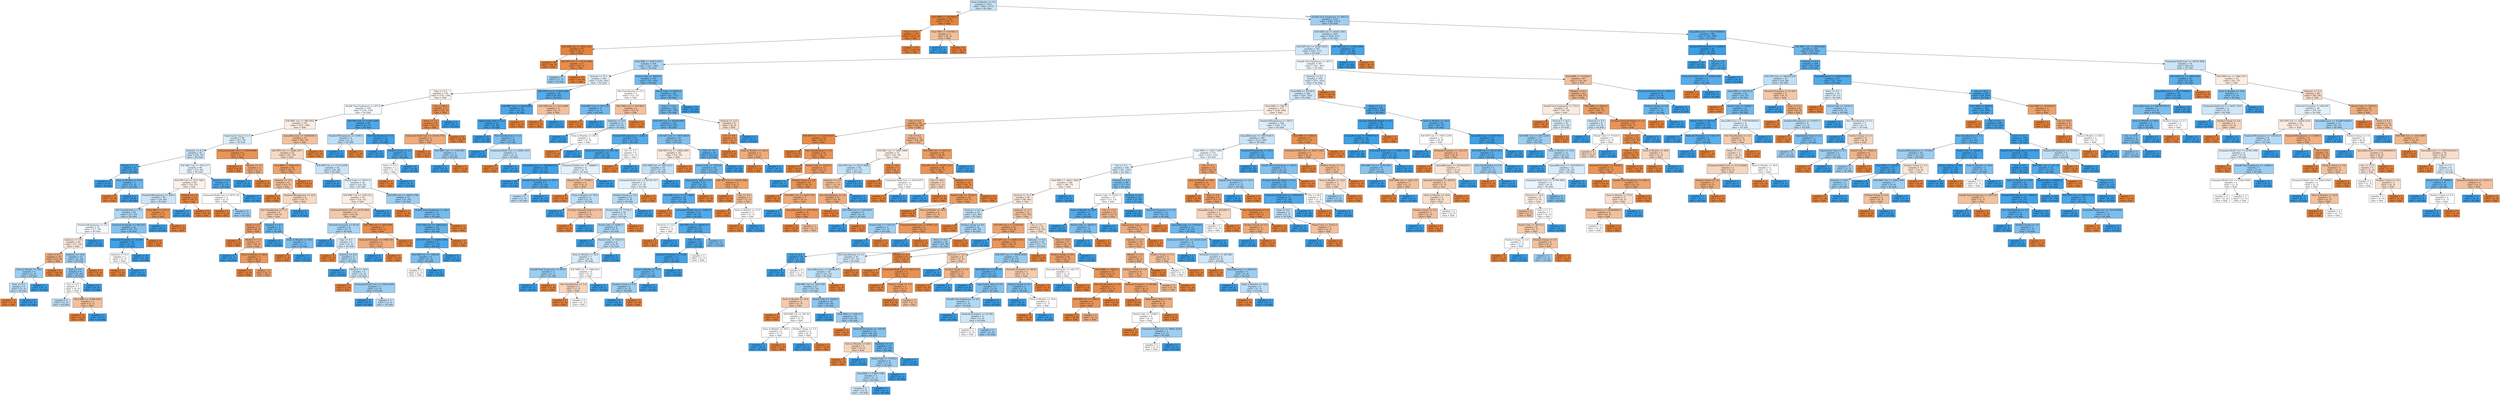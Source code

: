 digraph Tree {
node [shape=box, style="filled", color="black"] ;
0 [label="Term in Months <= 0.5\nsamples = 1415\nvalue = [941, 1317]\nclass = No Sale", fillcolor="#399de549"] ;
1 [label="Total BRR <= 3427943.0\nsamples = 183\nvalue = [278, 5]\nclass = Sale", fillcolor="#e58139fa"] ;
0 -> 1 [labeldistance=2.5, labelangle=45, headlabel="True"] ;
2 [label="Type <= 0.5\nsamples = 178\nvalue = [272, 2]\nclass = Sale", fillcolor="#e58139fd"] ;
1 -> 2 ;
3 [label="X36 NRR List <= 1852.1353\nsamples = 55\nvalue = [76, 2]\nclass = Sale", fillcolor="#e58139f8"] ;
2 -> 3 ;
4 [label="samples = 38\nvalue = [56, 0]\nclass = Sale", fillcolor="#e58139ff"] ;
3 -> 4 ;
5 [label="X36 NPV List <= 14159.1699\nsamples = 17\nvalue = [20, 2]\nclass = Sale", fillcolor="#e58139e6"] ;
3 -> 5 ;
6 [label="samples = 3\nvalue = [1, 2]\nclass = No Sale", fillcolor="#399de57f"] ;
5 -> 6 ;
7 [label="samples = 14\nvalue = [19, 0]\nclass = Sale", fillcolor="#e58139ff"] ;
5 -> 7 ;
8 [label="samples = 123\nvalue = [196, 0]\nclass = Sale", fillcolor="#e58139ff"] ;
2 -> 8 ;
9 [label="Total BRR <= 4307981.0\nsamples = 5\nvalue = [6, 3]\nclass = Sale", fillcolor="#e581397f"] ;
1 -> 9 ;
10 [label="samples = 1\nvalue = [0, 3]\nclass = No Sale", fillcolor="#399de5ff"] ;
9 -> 10 ;
11 [label="samples = 4\nvalue = [6, 0]\nclass = Sale", fillcolor="#e58139ff"] ;
9 -> 11 ;
12 [label="DandB Total Employees <= 4921.0\nsamples = 1232\nvalue = [663, 1312]\nclass = No Sale", fillcolor="#399de57e"] ;
0 -> 12 [labeldistance=2.5, labelangle=-45, headlabel="False"] ;
13 [label="X36 NRR List <= 10341.1641\nsamples = 850\nvalue = [558, 813]\nclass = No Sale", fillcolor="#399de550"] ;
12 -> 13 ;
14 [label="X36 NPV List <= 25387.9336\nsamples = 797\nvalue = [552, 727]\nclass = No Sale", fillcolor="#399de53d"] ;
13 -> 14 ;
15 [label="Total BRR <= 48375.6797\nsamples = 350\nvalue = [211, 366]\nclass = No Sale", fillcolor="#399de56c"] ;
14 -> 15 ;
16 [label="Vertical <= 37.5\nsamples = 200\nvalue = [158, 182]\nclass = No Sale", fillcolor="#399de522"] ;
15 -> 16 ;
17 [label="Type <= 2.5\nsamples = 176\nvalue = [152, 139]\nclass = Sale", fillcolor="#e5813916"] ;
16 -> 17 ;
18 [label="DandB Total Employees <= 875.0\nsamples = 159\nvalue = [130, 136]\nclass = No Sale", fillcolor="#399de50b"] ;
17 -> 18 ;
19 [label="X36 MRC List <= 980.5843\nsamples = 141\nvalue = [127, 109]\nclass = Sale", fillcolor="#e5813924"] ;
18 -> 19 ;
20 [label="Opportunity Type <= 2.5\nsamples = 80\nvalue = [63, 76]\nclass = No Sale", fillcolor="#399de52c"] ;
19 -> 20 ;
21 [label="Industry <= 0.5\nsamples = 76\nvalue = [56, 75]\nclass = No Sale", fillcolor="#399de541"] ;
20 -> 21 ;
22 [label="Market <= 1.5\nsamples = 8\nvalue = [1, 13]\nclass = No Sale", fillcolor="#399de5eb"] ;
21 -> 22 ;
23 [label="samples = 5\nvalue = [0, 9]\nclass = No Sale", fillcolor="#399de5ff"] ;
22 -> 23 ;
24 [label="Term in Months <= 15.0\nsamples = 3\nvalue = [1, 4]\nclass = No Sale", fillcolor="#399de5bf"] ;
22 -> 24 ;
25 [label="samples = 1\nvalue = [1, 0]\nclass = Sale", fillcolor="#e58139ff"] ;
24 -> 25 ;
26 [label="samples = 2\nvalue = [0, 4]\nclass = No Sale", fillcolor="#399de5ff"] ;
24 -> 26 ;
27 [label="X36 MRC List <= 794.1117\nsamples = 68\nvalue = [55, 62]\nclass = No Sale", fillcolor="#399de51d"] ;
21 -> 27 ;
28 [label="X36 NPV List <= 5131.7603\nsamples = 60\nvalue = [53, 47]\nclass = Sale", fillcolor="#e581391d"] ;
27 -> 28 ;
29 [label="NumberOfEmployees <= 240.0\nsamples = 48\nvalue = [34, 46]\nclass = No Sale", fillcolor="#399de543"] ;
28 -> 29 ;
30 [label="Net Classification <= 1.5\nsamples = 44\nvalue = [27, 45]\nclass = No Sale", fillcolor="#399de566"] ;
29 -> 30 ;
31 [label="NumberOfEmployees <= 4.5\nsamples = 22\nvalue = [17, 18]\nclass = No Sale", fillcolor="#399de50e"] ;
30 -> 31 ;
32 [label="Industry <= 5.0\nsamples = 20\nvalue = [17, 14]\nclass = Sale", fillcolor="#e581392d"] ;
31 -> 32 ;
33 [label="City <= 5.5\nsamples = 10\nvalue = [12, 4]\nclass = Sale", fillcolor="#e58139aa"] ;
32 -> 33 ;
34 [label="Term in Months <= 78.0\nsamples = 6\nvalue = [2, 4]\nclass = No Sale", fillcolor="#399de57f"] ;
33 -> 34 ;
35 [label="Type <= 0.5\nsamples = 5\nvalue = [2, 3]\nclass = No Sale", fillcolor="#399de555"] ;
34 -> 35 ;
36 [label="samples = 2\nvalue = [2, 0]\nclass = Sale", fillcolor="#e58139ff"] ;
35 -> 36 ;
37 [label="samples = 3\nvalue = [0, 3]\nclass = No Sale", fillcolor="#399de5ff"] ;
35 -> 37 ;
38 [label="samples = 1\nvalue = [0, 1]\nclass = No Sale", fillcolor="#399de5ff"] ;
34 -> 38 ;
39 [label="samples = 4\nvalue = [10, 0]\nclass = Sale", fillcolor="#e58139ff"] ;
33 -> 39 ;
40 [label="Industry <= 10.0\nsamples = 10\nvalue = [5, 10]\nclass = No Sale", fillcolor="#399de57f"] ;
32 -> 40 ;
41 [label="Type <= 0.5\nsamples = 9\nvalue = [4, 10]\nclass = No Sale", fillcolor="#399de599"] ;
40 -> 41 ;
42 [label="City <= 4.5\nsamples = 5\nvalue = [4, 4]\nclass = Sale", fillcolor="#e5813900"] ;
41 -> 42 ;
43 [label="samples = 2\nvalue = [2, 3]\nclass = No Sale", fillcolor="#399de555"] ;
42 -> 43 ;
44 [label="Total BRR <= 11468.3652\nsamples = 3\nvalue = [2, 1]\nclass = Sale", fillcolor="#e581397f"] ;
42 -> 44 ;
45 [label="samples = 2\nvalue = [2, 0]\nclass = Sale", fillcolor="#e58139ff"] ;
44 -> 45 ;
46 [label="samples = 1\nvalue = [0, 1]\nclass = No Sale", fillcolor="#399de5ff"] ;
44 -> 46 ;
47 [label="samples = 4\nvalue = [0, 6]\nclass = No Sale", fillcolor="#399de5ff"] ;
41 -> 47 ;
48 [label="samples = 1\nvalue = [1, 0]\nclass = Sale", fillcolor="#e58139ff"] ;
40 -> 48 ;
49 [label="samples = 2\nvalue = [0, 4]\nclass = No Sale", fillcolor="#399de5ff"] ;
31 -> 49 ;
50 [label="Network Proximity <= 493.455\nsamples = 22\nvalue = [10, 27]\nclass = No Sale", fillcolor="#399de5a1"] ;
30 -> 50 ;
51 [label="Network Proximity <= 31.835\nsamples = 18\nvalue = [1, 27]\nclass = No Sale", fillcolor="#399de5f6"] ;
50 -> 51 ;
52 [label="Industry <= 8.5\nsamples = 2\nvalue = [1, 1]\nclass = Sale", fillcolor="#e5813900"] ;
51 -> 52 ;
53 [label="samples = 1\nvalue = [1, 0]\nclass = Sale", fillcolor="#e58139ff"] ;
52 -> 53 ;
54 [label="samples = 1\nvalue = [0, 1]\nclass = No Sale", fillcolor="#399de5ff"] ;
52 -> 54 ;
55 [label="samples = 16\nvalue = [0, 26]\nclass = No Sale", fillcolor="#399de5ff"] ;
51 -> 55 ;
56 [label="samples = 4\nvalue = [9, 0]\nclass = Sale", fillcolor="#e58139ff"] ;
50 -> 56 ;
57 [label="Total BRR <= 5774.5\nsamples = 4\nvalue = [7, 1]\nclass = Sale", fillcolor="#e58139db"] ;
29 -> 57 ;
58 [label="samples = 1\nvalue = [0, 1]\nclass = No Sale", fillcolor="#399de5ff"] ;
57 -> 58 ;
59 [label="samples = 3\nvalue = [7, 0]\nclass = Sale", fillcolor="#e58139ff"] ;
57 -> 59 ;
60 [label="Vertical <= 1.5\nsamples = 12\nvalue = [19, 1]\nclass = Sale", fillcolor="#e58139f2"] ;
28 -> 60 ;
61 [label="samples = 1\nvalue = [0, 1]\nclass = No Sale", fillcolor="#399de5ff"] ;
60 -> 61 ;
62 [label="samples = 11\nvalue = [19, 0]\nclass = Sale", fillcolor="#e58139ff"] ;
60 -> 62 ;
63 [label="Industry <= 4.5\nsamples = 8\nvalue = [2, 15]\nclass = No Sale", fillcolor="#399de5dd"] ;
27 -> 63 ;
64 [label="Estimated Build Cost <= 26711.25\nsamples = 3\nvalue = [2, 2]\nclass = Sale", fillcolor="#e5813900"] ;
63 -> 64 ;
65 [label="samples = 1\nvalue = [1, 0]\nclass = Sale", fillcolor="#e58139ff"] ;
64 -> 65 ;
66 [label="samples = 2\nvalue = [1, 2]\nclass = No Sale", fillcolor="#399de57f"] ;
64 -> 66 ;
67 [label="samples = 5\nvalue = [0, 13]\nclass = No Sale", fillcolor="#399de5ff"] ;
63 -> 67 ;
68 [label="Estimated Build Cost <= 27859.0996\nsamples = 4\nvalue = [7, 1]\nclass = Sale", fillcolor="#e58139db"] ;
20 -> 68 ;
69 [label="samples = 2\nvalue = [4, 0]\nclass = Sale", fillcolor="#e58139ff"] ;
68 -> 69 ;
70 [label="Market <= 1.5\nsamples = 2\nvalue = [3, 1]\nclass = Sale", fillcolor="#e58139aa"] ;
68 -> 70 ;
71 [label="samples = 1\nvalue = [0, 1]\nclass = No Sale", fillcolor="#399de5ff"] ;
70 -> 71 ;
72 [label="samples = 1\nvalue = [3, 0]\nclass = Sale", fillcolor="#e58139ff"] ;
70 -> 72 ;
73 [label="AnnualRevenue <= 19449208.0\nsamples = 61\nvalue = [64, 33]\nclass = Sale", fillcolor="#e581397c"] ;
19 -> 73 ;
74 [label="X36 NPV List <= 16082.2871\nsamples = 52\nvalue = [47, 33]\nclass = Sale", fillcolor="#e581394c"] ;
73 -> 74 ;
75 [label="Total BRR <= 9484.4551\nsamples = 18\nvalue = [28, 7]\nclass = Sale", fillcolor="#e58139bf"] ;
74 -> 75 ;
76 [label="Industry <= 1.5\nsamples = 11\nvalue = [14, 7]\nclass = Sale", fillcolor="#e581397f"] ;
75 -> 76 ;
77 [label="samples = 2\nvalue = [4, 0]\nclass = Sale", fillcolor="#e58139ff"] ;
76 -> 77 ;
78 [label="NumberOfEmployees <= 22.0\nsamples = 9\nvalue = [10, 7]\nclass = Sale", fillcolor="#e581394d"] ;
76 -> 78 ;
79 [label="Net Classification <= 1.5\nsamples = 8\nvalue = [10, 6]\nclass = Sale", fillcolor="#e5813966"] ;
78 -> 79 ;
80 [label="State <= 0.5\nsamples = 5\nvalue = [9, 2]\nclass = Sale", fillcolor="#e58139c6"] ;
79 -> 80 ;
81 [label="samples = 1\nvalue = [3, 0]\nclass = Sale", fillcolor="#e58139ff"] ;
80 -> 81 ;
82 [label="Market <= 1.5\nsamples = 4\nvalue = [6, 2]\nclass = Sale", fillcolor="#e58139aa"] ;
80 -> 82 ;
83 [label="samples = 1\nvalue = [0, 1]\nclass = No Sale", fillcolor="#399de5ff"] ;
82 -> 83 ;
84 [label="Term in Months <= 48.0\nsamples = 3\nvalue = [6, 1]\nclass = Sale", fillcolor="#e58139d4"] ;
82 -> 84 ;
85 [label="samples = 1\nvalue = [2, 0]\nclass = Sale", fillcolor="#e58139ff"] ;
84 -> 85 ;
86 [label="samples = 2\nvalue = [4, 1]\nclass = Sale", fillcolor="#e58139bf"] ;
84 -> 86 ;
87 [label="Industry <= 4.5\nsamples = 3\nvalue = [1, 4]\nclass = No Sale", fillcolor="#399de5bf"] ;
79 -> 87 ;
88 [label="samples = 1\nvalue = [0, 1]\nclass = No Sale", fillcolor="#399de5ff"] ;
87 -> 88 ;
89 [label="Term in Months <= 30.0\nsamples = 2\nvalue = [1, 3]\nclass = No Sale", fillcolor="#399de5aa"] ;
87 -> 89 ;
90 [label="samples = 1\nvalue = [1, 0]\nclass = Sale", fillcolor="#e58139ff"] ;
89 -> 90 ;
91 [label="samples = 1\nvalue = [0, 3]\nclass = No Sale", fillcolor="#399de5ff"] ;
89 -> 91 ;
92 [label="samples = 1\nvalue = [0, 1]\nclass = No Sale", fillcolor="#399de5ff"] ;
78 -> 92 ;
93 [label="samples = 7\nvalue = [14, 0]\nclass = Sale", fillcolor="#e58139ff"] ;
75 -> 93 ;
94 [label="X36 NPV List <= 17172.0195\nsamples = 34\nvalue = [19, 26]\nclass = No Sale", fillcolor="#399de545"] ;
74 -> 94 ;
95 [label="samples = 4\nvalue = [0, 4]\nclass = No Sale", fillcolor="#399de5ff"] ;
94 -> 95 ;
96 [label="Postal Code <= 75671.0\nsamples = 30\nvalue = [19, 22]\nclass = No Sale", fillcolor="#399de523"] ;
94 -> 96 ;
97 [label="X36 MRC List <= 2223.512\nsamples = 18\nvalue = [14, 12]\nclass = Sale", fillcolor="#e5813924"] ;
96 -> 97 ;
98 [label="Estimated Build Cost <= 19378.4004\nsamples = 15\nvalue = [14, 8]\nclass = Sale", fillcolor="#e581396d"] ;
97 -> 98 ;
99 [label="Network Proximity <= 65.56\nsamples = 8\nvalue = [4, 7]\nclass = No Sale", fillcolor="#399de56d"] ;
98 -> 99 ;
100 [label="samples = 2\nvalue = [0, 2]\nclass = No Sale", fillcolor="#399de5ff"] ;
99 -> 100 ;
101 [label="Type <= 0.5\nsamples = 6\nvalue = [4, 5]\nclass = No Sale", fillcolor="#399de533"] ;
99 -> 101 ;
102 [label="samples = 1\nvalue = [1, 0]\nclass = Sale", fillcolor="#e58139ff"] ;
101 -> 102 ;
103 [label="Industry <= 4.0\nsamples = 5\nvalue = [3, 5]\nclass = No Sale", fillcolor="#399de566"] ;
101 -> 103 ;
104 [label="samples = 1\nvalue = [0, 1]\nclass = No Sale", fillcolor="#399de5ff"] ;
103 -> 104 ;
105 [label="Vertical <= 18.0\nsamples = 4\nvalue = [3, 4]\nclass = No Sale", fillcolor="#399de540"] ;
103 -> 105 ;
106 [label="samples = 1\nvalue = [1, 0]\nclass = Sale", fillcolor="#e58139ff"] ;
105 -> 106 ;
107 [label="Estimated Build Cost <= 15954.4004\nsamples = 3\nvalue = [2, 4]\nclass = No Sale", fillcolor="#399de57f"] ;
105 -> 107 ;
108 [label="samples = 1\nvalue = [0, 1]\nclass = No Sale", fillcolor="#399de5ff"] ;
107 -> 108 ;
109 [label="samples = 2\nvalue = [2, 3]\nclass = No Sale", fillcolor="#399de555"] ;
107 -> 109 ;
110 [label="X36 NRR List <= 835.0189\nsamples = 7\nvalue = [10, 1]\nclass = Sale", fillcolor="#e58139e6"] ;
98 -> 110 ;
111 [label="Network Proximity <= 1068.725\nsamples = 2\nvalue = [3, 1]\nclass = Sale", fillcolor="#e58139aa"] ;
110 -> 111 ;
112 [label="samples = 1\nvalue = [0, 1]\nclass = No Sale", fillcolor="#399de5ff"] ;
111 -> 112 ;
113 [label="samples = 1\nvalue = [3, 0]\nclass = Sale", fillcolor="#e58139ff"] ;
111 -> 113 ;
114 [label="samples = 5\nvalue = [7, 0]\nclass = Sale", fillcolor="#e58139ff"] ;
110 -> 114 ;
115 [label="samples = 3\nvalue = [0, 4]\nclass = No Sale", fillcolor="#399de5ff"] ;
97 -> 115 ;
116 [label="X36 NPV List <= 18075.3789\nsamples = 12\nvalue = [5, 10]\nclass = No Sale", fillcolor="#399de57f"] ;
96 -> 116 ;
117 [label="samples = 1\nvalue = [2, 0]\nclass = Sale", fillcolor="#e58139ff"] ;
116 -> 117 ;
118 [label="DandB Total Employees <= 56.0\nsamples = 11\nvalue = [3, 10]\nclass = No Sale", fillcolor="#399de5b3"] ;
116 -> 118 ;
119 [label="X36 NRR List <= 1964.4222\nsamples = 10\nvalue = [2, 10]\nclass = No Sale", fillcolor="#399de5cc"] ;
118 -> 119 ;
120 [label="X36 NPV List <= 20693.5898\nsamples = 9\nvalue = [1, 10]\nclass = No Sale", fillcolor="#399de5e6"] ;
119 -> 120 ;
121 [label="X36 NRR List <= 1006.48\nsamples = 4\nvalue = [1, 3]\nclass = No Sale", fillcolor="#399de5aa"] ;
120 -> 121 ;
122 [label="samples = 2\nvalue = [1, 1]\nclass = Sale", fillcolor="#e5813900"] ;
121 -> 122 ;
123 [label="samples = 2\nvalue = [0, 2]\nclass = No Sale", fillcolor="#399de5ff"] ;
121 -> 123 ;
124 [label="samples = 5\nvalue = [0, 7]\nclass = No Sale", fillcolor="#399de5ff"] ;
120 -> 124 ;
125 [label="samples = 1\nvalue = [1, 0]\nclass = Sale", fillcolor="#e58139ff"] ;
119 -> 125 ;
126 [label="samples = 1\nvalue = [1, 0]\nclass = Sale", fillcolor="#e58139ff"] ;
118 -> 126 ;
127 [label="samples = 9\nvalue = [17, 0]\nclass = Sale", fillcolor="#e58139ff"] ;
73 -> 127 ;
128 [label="X36 NPV List <= 12181.4268\nsamples = 18\nvalue = [3, 27]\nclass = No Sale", fillcolor="#399de5e3"] ;
18 -> 128 ;
129 [label="NumberOfEmployees <= 3106.0\nsamples = 4\nvalue = [2, 3]\nclass = No Sale", fillcolor="#399de555"] ;
128 -> 129 ;
130 [label="samples = 3\nvalue = [0, 3]\nclass = No Sale", fillcolor="#399de5ff"] ;
129 -> 130 ;
131 [label="samples = 1\nvalue = [2, 0]\nclass = Sale", fillcolor="#e58139ff"] ;
129 -> 131 ;
132 [label="Net Classification <= 1.5\nsamples = 14\nvalue = [1, 24]\nclass = No Sale", fillcolor="#399de5f4"] ;
128 -> 132 ;
133 [label="samples = 8\nvalue = [0, 15]\nclass = No Sale", fillcolor="#399de5ff"] ;
132 -> 133 ;
134 [label="Product Group <= 2.5\nsamples = 6\nvalue = [1, 9]\nclass = No Sale", fillcolor="#399de5e3"] ;
132 -> 134 ;
135 [label="State <= 0.5\nsamples = 2\nvalue = [1, 1]\nclass = Sale", fillcolor="#e5813900"] ;
134 -> 135 ;
136 [label="samples = 1\nvalue = [1, 0]\nclass = Sale", fillcolor="#e58139ff"] ;
135 -> 136 ;
137 [label="samples = 1\nvalue = [0, 1]\nclass = No Sale", fillcolor="#399de5ff"] ;
135 -> 137 ;
138 [label="samples = 4\nvalue = [0, 8]\nclass = No Sale", fillcolor="#399de5ff"] ;
134 -> 138 ;
139 [label="City <= 86.5\nsamples = 17\nvalue = [22, 3]\nclass = Sale", fillcolor="#e58139dc"] ;
17 -> 139 ;
140 [label="State <= 1.5\nsamples = 16\nvalue = [22, 2]\nclass = Sale", fillcolor="#e58139e8"] ;
139 -> 140 ;
141 [label="Estimated Build Cost <= 23334.7754\nsamples = 5\nvalue = [6, 2]\nclass = Sale", fillcolor="#e58139aa"] ;
140 -> 141 ;
142 [label="samples = 2\nvalue = [5, 0]\nclass = Sale", fillcolor="#e58139ff"] ;
141 -> 142 ;
143 [label="X36 MRC List <= 1138.1801\nsamples = 3\nvalue = [1, 2]\nclass = No Sale", fillcolor="#399de57f"] ;
141 -> 143 ;
144 [label="samples = 2\nvalue = [0, 2]\nclass = No Sale", fillcolor="#399de5ff"] ;
143 -> 144 ;
145 [label="samples = 1\nvalue = [1, 0]\nclass = Sale", fillcolor="#e58139ff"] ;
143 -> 145 ;
146 [label="samples = 11\nvalue = [16, 0]\nclass = Sale", fillcolor="#e58139ff"] ;
140 -> 146 ;
147 [label="samples = 1\nvalue = [0, 1]\nclass = No Sale", fillcolor="#399de5ff"] ;
139 -> 147 ;
148 [label="X36 NPV List <= 15536.0264\nsamples = 24\nvalue = [6, 43]\nclass = No Sale", fillcolor="#399de5db"] ;
16 -> 148 ;
149 [label="X36 MRC List <= 2436.6509\nsamples = 22\nvalue = [4, 42]\nclass = No Sale", fillcolor="#399de5e7"] ;
148 -> 149 ;
150 [label="Opportunity Type <= 0.5\nsamples = 21\nvalue = [2, 42]\nclass = No Sale", fillcolor="#399de5f3"] ;
149 -> 150 ;
151 [label="samples = 17\nvalue = [0, 36]\nclass = No Sale", fillcolor="#399de5ff"] ;
150 -> 151 ;
152 [label="Net Classification <= 1.0\nsamples = 4\nvalue = [2, 6]\nclass = No Sale", fillcolor="#399de5aa"] ;
150 -> 152 ;
153 [label="samples = 2\nvalue = [0, 3]\nclass = No Sale", fillcolor="#399de5ff"] ;
152 -> 153 ;
154 [label="Estimated Build Cost <= 25085.1953\nsamples = 2\nvalue = [2, 3]\nclass = No Sale", fillcolor="#399de555"] ;
152 -> 154 ;
155 [label="samples = 1\nvalue = [2, 0]\nclass = Sale", fillcolor="#e58139ff"] ;
154 -> 155 ;
156 [label="samples = 1\nvalue = [0, 3]\nclass = No Sale", fillcolor="#399de5ff"] ;
154 -> 156 ;
157 [label="samples = 1\nvalue = [2, 0]\nclass = Sale", fillcolor="#e58139ff"] ;
149 -> 157 ;
158 [label="X36 NRR List <= 1212.4299\nsamples = 2\nvalue = [2, 1]\nclass = Sale", fillcolor="#e581397f"] ;
148 -> 158 ;
159 [label="samples = 1\nvalue = [2, 0]\nclass = Sale", fillcolor="#e58139ff"] ;
158 -> 159 ;
160 [label="samples = 1\nvalue = [0, 1]\nclass = No Sale", fillcolor="#399de5ff"] ;
158 -> 160 ;
161 [label="Postal Code <= 30053.0\nsamples = 150\nvalue = [53, 184]\nclass = No Sale", fillcolor="#399de5b6"] ;
15 -> 161 ;
162 [label="Net Classification <= 0.5\nsamples = 9\nvalue = [12, 12]\nclass = Sale", fillcolor="#e5813900"] ;
161 -> 162 ;
163 [label="X36 MRC List <= 915.755\nsamples = 3\nvalue = [2, 7]\nclass = No Sale", fillcolor="#399de5b6"] ;
162 -> 163 ;
164 [label="samples = 1\nvalue = [2, 0]\nclass = Sale", fillcolor="#e58139ff"] ;
163 -> 164 ;
165 [label="samples = 2\nvalue = [0, 7]\nclass = No Sale", fillcolor="#399de5ff"] ;
163 -> 165 ;
166 [label="X36 NRR List <= 970.9813\nsamples = 6\nvalue = [10, 5]\nclass = Sale", fillcolor="#e581397f"] ;
162 -> 166 ;
167 [label="Industry <= 5.0\nsamples = 4\nvalue = [3, 5]\nclass = No Sale", fillcolor="#399de566"] ;
166 -> 167 ;
168 [label="samples = 2\nvalue = [0, 2]\nclass = No Sale", fillcolor="#399de5ff"] ;
167 -> 168 ;
169 [label="Term in Months <= 30.0\nsamples = 2\nvalue = [3, 3]\nclass = Sale", fillcolor="#e5813900"] ;
167 -> 169 ;
170 [label="samples = 1\nvalue = [3, 0]\nclass = Sale", fillcolor="#e58139ff"] ;
169 -> 170 ;
171 [label="samples = 1\nvalue = [0, 3]\nclass = No Sale", fillcolor="#399de5ff"] ;
169 -> 171 ;
172 [label="samples = 2\nvalue = [7, 0]\nclass = Sale", fillcolor="#e58139ff"] ;
166 -> 172 ;
173 [label="Postal Code <= 80203.5\nsamples = 141\nvalue = [41, 172]\nclass = No Sale", fillcolor="#399de5c2"] ;
161 -> 173 ;
174 [label="Type <= 13.0\nsamples = 126\nvalue = [41, 148]\nclass = No Sale", fillcolor="#399de5b8"] ;
173 -> 174 ;
175 [label="X36 NPV List <= 16104.0889\nsamples = 120\nvalue = [33, 142]\nclass = No Sale", fillcolor="#399de5c4"] ;
174 -> 175 ;
176 [label="NumberOfEmployees <= 3242.5\nsamples = 61\nvalue = [11, 81]\nclass = No Sale", fillcolor="#399de5dc"] ;
175 -> 176 ;
177 [label="Network Proximity <= 502.795\nsamples = 57\nvalue = [8, 78]\nclass = No Sale", fillcolor="#399de5e5"] ;
176 -> 177 ;
178 [label="AnnualRevenue <= 305093216.0\nsamples = 49\nvalue = [2, 71]\nclass = No Sale", fillcolor="#399de5f8"] ;
177 -> 178 ;
179 [label="samples = 40\nvalue = [0, 57]\nclass = No Sale", fillcolor="#399de5ff"] ;
178 -> 179 ;
180 [label="DandB Total Employees <= 815.5\nsamples = 9\nvalue = [2, 14]\nclass = No Sale", fillcolor="#399de5db"] ;
178 -> 180 ;
181 [label="samples = 2\nvalue = [2, 3]\nclass = No Sale", fillcolor="#399de555"] ;
180 -> 181 ;
182 [label="samples = 7\nvalue = [0, 11]\nclass = No Sale", fillcolor="#399de5ff"] ;
180 -> 182 ;
183 [label="Estimated Build Cost <= 188666.5\nsamples = 8\nvalue = [6, 7]\nclass = No Sale", fillcolor="#399de524"] ;
177 -> 183 ;
184 [label="Postal Code <= 77546.5\nsamples = 6\nvalue = [6, 3]\nclass = Sale", fillcolor="#e581397f"] ;
183 -> 184 ;
185 [label="samples = 2\nvalue = [4, 0]\nclass = Sale", fillcolor="#e58139ff"] ;
184 -> 185 ;
186 [label="Term in Months <= 78.0\nsamples = 4\nvalue = [2, 3]\nclass = No Sale", fillcolor="#399de555"] ;
184 -> 186 ;
187 [label="samples = 2\nvalue = [0, 2]\nclass = No Sale", fillcolor="#399de5ff"] ;
186 -> 187 ;
188 [label="On Zayo Network Status <= 1.0\nsamples = 2\nvalue = [2, 1]\nclass = Sale", fillcolor="#e581397f"] ;
186 -> 188 ;
189 [label="samples = 1\nvalue = [2, 0]\nclass = Sale", fillcolor="#e58139ff"] ;
188 -> 189 ;
190 [label="samples = 1\nvalue = [0, 1]\nclass = No Sale", fillcolor="#399de5ff"] ;
188 -> 190 ;
191 [label="samples = 2\nvalue = [0, 4]\nclass = No Sale", fillcolor="#399de5ff"] ;
183 -> 191 ;
192 [label="City <= 2.5\nsamples = 4\nvalue = [3, 3]\nclass = Sale", fillcolor="#e5813900"] ;
176 -> 192 ;
193 [label="samples = 1\nvalue = [3, 0]\nclass = Sale", fillcolor="#e58139ff"] ;
192 -> 193 ;
194 [label="samples = 3\nvalue = [0, 3]\nclass = No Sale", fillcolor="#399de5ff"] ;
192 -> 194 ;
195 [label="X36 NPV List <= 19914.8828\nsamples = 59\nvalue = [22, 61]\nclass = No Sale", fillcolor="#399de5a3"] ;
175 -> 195 ;
196 [label="X36 NPV List <= 18402.2891\nsamples = 18\nvalue = [12, 10]\nclass = Sale", fillcolor="#e581392a"] ;
195 -> 196 ;
197 [label="X36 NRR List <= 3067.5127\nsamples = 14\nvalue = [7, 10]\nclass = No Sale", fillcolor="#399de54d"] ;
196 -> 197 ;
198 [label="Estimated Build Cost <= 64756.7617\nsamples = 13\nvalue = [7, 8]\nclass = No Sale", fillcolor="#399de520"] ;
197 -> 198 ;
199 [label="Product Group <= 3.5\nsamples = 11\nvalue = [5, 8]\nclass = No Sale", fillcolor="#399de560"] ;
198 -> 199 ;
200 [label="Postal Code <= 77724.5\nsamples = 10\nvalue = [5, 7]\nclass = No Sale", fillcolor="#399de549"] ;
199 -> 200 ;
201 [label="Postal Code <= 52601.5\nsamples = 9\nvalue = [4, 7]\nclass = No Sale", fillcolor="#399de56d"] ;
200 -> 201 ;
202 [label="samples = 1\nvalue = [0, 1]\nclass = No Sale", fillcolor="#399de5ff"] ;
201 -> 202 ;
203 [label="Postal Code <= 75227.0\nsamples = 8\nvalue = [4, 6]\nclass = No Sale", fillcolor="#399de555"] ;
201 -> 203 ;
204 [label="Term in Months <= 30.0\nsamples = 7\nvalue = [4, 5]\nclass = No Sale", fillcolor="#399de533"] ;
203 -> 204 ;
205 [label="DandB Total Employees <= 819.5\nsamples = 3\nvalue = [1, 2]\nclass = No Sale", fillcolor="#399de57f"] ;
204 -> 205 ;
206 [label="samples = 2\nvalue = [0, 2]\nclass = No Sale", fillcolor="#399de5ff"] ;
205 -> 206 ;
207 [label="samples = 1\nvalue = [1, 0]\nclass = Sale", fillcolor="#e58139ff"] ;
205 -> 207 ;
208 [label="X36 NRR List <= 1680.6211\nsamples = 4\nvalue = [3, 3]\nclass = Sale", fillcolor="#e5813900"] ;
204 -> 208 ;
209 [label="Net Classification <= 1.0\nsamples = 3\nvalue = [3, 2]\nclass = Sale", fillcolor="#e5813955"] ;
208 -> 209 ;
210 [label="samples = 1\nvalue = [1, 0]\nclass = Sale", fillcolor="#e58139ff"] ;
209 -> 210 ;
211 [label="samples = 2\nvalue = [2, 2]\nclass = Sale", fillcolor="#e5813900"] ;
209 -> 211 ;
212 [label="samples = 1\nvalue = [0, 1]\nclass = No Sale", fillcolor="#399de5ff"] ;
208 -> 212 ;
213 [label="samples = 1\nvalue = [0, 1]\nclass = No Sale", fillcolor="#399de5ff"] ;
203 -> 213 ;
214 [label="samples = 1\nvalue = [1, 0]\nclass = Sale", fillcolor="#e58139ff"] ;
200 -> 214 ;
215 [label="samples = 1\nvalue = [0, 1]\nclass = No Sale", fillcolor="#399de5ff"] ;
199 -> 215 ;
216 [label="samples = 2\nvalue = [2, 0]\nclass = Sale", fillcolor="#e58139ff"] ;
198 -> 216 ;
217 [label="samples = 1\nvalue = [0, 2]\nclass = No Sale", fillcolor="#399de5ff"] ;
197 -> 217 ;
218 [label="samples = 4\nvalue = [5, 0]\nclass = Sale", fillcolor="#e58139ff"] ;
196 -> 218 ;
219 [label="City <= 7.5\nsamples = 41\nvalue = [10, 51]\nclass = No Sale", fillcolor="#399de5cd"] ;
195 -> 219 ;
220 [label="Postal Code <= 77678.0\nsamples = 29\nvalue = [10, 33]\nclass = No Sale", fillcolor="#399de5b2"] ;
219 -> 220 ;
221 [label="Opportunity Type <= 0.5\nsamples = 25\nvalue = [6, 32]\nclass = No Sale", fillcolor="#399de5cf"] ;
220 -> 221 ;
222 [label="X36 MRC List <= 1117.0868\nsamples = 24\nvalue = [5, 32]\nclass = No Sale", fillcolor="#399de5d7"] ;
221 -> 222 ;
223 [label="samples = 1\nvalue = [1, 0]\nclass = Sale", fillcolor="#e58139ff"] ;
222 -> 223 ;
224 [label="Estimated Build Cost <= 12403.0\nsamples = 23\nvalue = [4, 32]\nclass = No Sale", fillcolor="#399de5df"] ;
222 -> 224 ;
225 [label="Vertical <= 13.0\nsamples = 2\nvalue = [1, 1]\nclass = Sale", fillcolor="#e5813900"] ;
224 -> 225 ;
226 [label="samples = 1\nvalue = [1, 0]\nclass = Sale", fillcolor="#e58139ff"] ;
225 -> 226 ;
227 [label="samples = 1\nvalue = [0, 1]\nclass = No Sale", fillcolor="#399de5ff"] ;
225 -> 227 ;
228 [label="X36 NPV List <= 24039.377\nsamples = 21\nvalue = [3, 31]\nclass = No Sale", fillcolor="#399de5e6"] ;
224 -> 228 ;
229 [label="City <= 6.0\nsamples = 19\nvalue = [2, 28]\nclass = No Sale", fillcolor="#399de5ed"] ;
228 -> 229 ;
230 [label="Network Proximity <= 57.41\nsamples = 17\nvalue = [1, 27]\nclass = No Sale", fillcolor="#399de5f6"] ;
229 -> 230 ;
231 [label="Term in Months <= 37.5\nsamples = 4\nvalue = [1, 4]\nclass = No Sale", fillcolor="#399de5bf"] ;
230 -> 231 ;
232 [label="Product Group <= 1.0\nsamples = 2\nvalue = [1, 2]\nclass = No Sale", fillcolor="#399de57f"] ;
231 -> 232 ;
233 [label="samples = 1\nvalue = [0, 2]\nclass = No Sale", fillcolor="#399de5ff"] ;
232 -> 233 ;
234 [label="samples = 1\nvalue = [1, 0]\nclass = Sale", fillcolor="#e58139ff"] ;
232 -> 234 ;
235 [label="samples = 2\nvalue = [0, 2]\nclass = No Sale", fillcolor="#399de5ff"] ;
231 -> 235 ;
236 [label="samples = 13\nvalue = [0, 23]\nclass = No Sale", fillcolor="#399de5ff"] ;
230 -> 236 ;
237 [label="samples = 2\nvalue = [1, 1]\nclass = Sale", fillcolor="#e5813900"] ;
229 -> 237 ;
238 [label="samples = 2\nvalue = [1, 3]\nclass = No Sale", fillcolor="#399de5aa"] ;
228 -> 238 ;
239 [label="samples = 1\nvalue = [1, 0]\nclass = Sale", fillcolor="#e58139ff"] ;
221 -> 239 ;
240 [label="X36 NPV List <= 21678.3008\nsamples = 4\nvalue = [4, 1]\nclass = Sale", fillcolor="#e58139bf"] ;
220 -> 240 ;
241 [label="samples = 1\nvalue = [2, 0]\nclass = Sale", fillcolor="#e58139ff"] ;
240 -> 241 ;
242 [label="City <= 5.0\nsamples = 3\nvalue = [2, 1]\nclass = Sale", fillcolor="#e581397f"] ;
240 -> 242 ;
243 [label="samples = 1\nvalue = [1, 0]\nclass = Sale", fillcolor="#e58139ff"] ;
242 -> 243 ;
244 [label="Term in Months <= 37.0\nsamples = 2\nvalue = [1, 1]\nclass = Sale", fillcolor="#e5813900"] ;
242 -> 244 ;
245 [label="samples = 1\nvalue = [1, 0]\nclass = Sale", fillcolor="#e58139ff"] ;
244 -> 245 ;
246 [label="samples = 1\nvalue = [0, 1]\nclass = No Sale", fillcolor="#399de5ff"] ;
244 -> 246 ;
247 [label="samples = 12\nvalue = [0, 18]\nclass = No Sale", fillcolor="#399de5ff"] ;
219 -> 247 ;
248 [label="Vertical <= 12.5\nsamples = 6\nvalue = [8, 6]\nclass = Sale", fillcolor="#e5813940"] ;
174 -> 248 ;
249 [label="City <= 9.0\nsamples = 4\nvalue = [8, 1]\nclass = Sale", fillcolor="#e58139df"] ;
248 -> 249 ;
250 [label="samples = 2\nvalue = [5, 0]\nclass = Sale", fillcolor="#e58139ff"] ;
249 -> 250 ;
251 [label="Term in Months <= 126.0\nsamples = 2\nvalue = [3, 1]\nclass = Sale", fillcolor="#e58139aa"] ;
249 -> 251 ;
252 [label="samples = 1\nvalue = [3, 0]\nclass = Sale", fillcolor="#e58139ff"] ;
251 -> 252 ;
253 [label="samples = 1\nvalue = [0, 1]\nclass = No Sale", fillcolor="#399de5ff"] ;
251 -> 253 ;
254 [label="samples = 2\nvalue = [0, 5]\nclass = No Sale", fillcolor="#399de5ff"] ;
248 -> 254 ;
255 [label="samples = 15\nvalue = [0, 24]\nclass = No Sale", fillcolor="#399de5ff"] ;
173 -> 255 ;
256 [label="DandB Total Employees <= 567.5\nsamples = 447\nvalue = [341, 361]\nclass = No Sale", fillcolor="#399de50e"] ;
14 -> 256 ;
257 [label="Industry <= 9.5\nsamples = 378\nvalue = [271, 325]\nclass = No Sale", fillcolor="#399de52a"] ;
256 -> 257 ;
258 [label="Total BRR <= 93739.0\nsamples = 366\nvalue = [247, 325]\nclass = No Sale", fillcolor="#399de53d"] ;
257 -> 258 ;
259 [label="Total BRR <= 709.72\nsamples = 271\nvalue = [234, 200]\nclass = Sale", fillcolor="#e5813925"] ;
258 -> 259 ;
260 [label="City <= 4.5\nsamples = 82\nvalue = [94, 29]\nclass = Sale", fillcolor="#e58139b0"] ;
259 -> 260 ;
261 [label="X36 NPV List <= 32039.9297\nsamples = 28\nvalue = [36, 3]\nclass = Sale", fillcolor="#e58139ea"] ;
260 -> 261 ;
262 [label="samples = 10\nvalue = [14, 0]\nclass = Sale", fillcolor="#e58139ff"] ;
261 -> 262 ;
263 [label="Net Classification <= 1.0\nsamples = 18\nvalue = [22, 3]\nclass = Sale", fillcolor="#e58139dc"] ;
261 -> 263 ;
264 [label="samples = 5\nvalue = [8, 0]\nclass = Sale", fillcolor="#e58139ff"] ;
263 -> 264 ;
265 [label="Postal Code <= 30324.5\nsamples = 13\nvalue = [14, 3]\nclass = Sale", fillcolor="#e58139c8"] ;
263 -> 265 ;
266 [label="samples = 1\nvalue = [0, 1]\nclass = No Sale", fillcolor="#399de5ff"] ;
265 -> 266 ;
267 [label="Product Group <= 2.0\nsamples = 12\nvalue = [14, 2]\nclass = Sale", fillcolor="#e58139db"] ;
265 -> 267 ;
268 [label="samples = 5\nvalue = [8, 0]\nclass = Sale", fillcolor="#e58139ff"] ;
267 -> 268 ;
269 [label="X36 MRC List <= 2243.7744\nsamples = 7\nvalue = [6, 2]\nclass = Sale", fillcolor="#e58139aa"] ;
267 -> 269 ;
270 [label="samples = 1\nvalue = [0, 1]\nclass = No Sale", fillcolor="#399de5ff"] ;
269 -> 270 ;
271 [label="AnnualRevenue <= 3527749.0\nsamples = 6\nvalue = [6, 1]\nclass = Sale", fillcolor="#e58139d4"] ;
269 -> 271 ;
272 [label="samples = 4\nvalue = [4, 0]\nclass = Sale", fillcolor="#e58139ff"] ;
271 -> 272 ;
273 [label="samples = 2\nvalue = [2, 1]\nclass = Sale", fillcolor="#e581397f"] ;
271 -> 273 ;
274 [label="City <= 9.5\nsamples = 54\nvalue = [58, 26]\nclass = Sale", fillcolor="#e581398d"] ;
260 -> 274 ;
275 [label="X36 MRC List <= 4067.5688\nsamples = 25\nvalue = [20, 18]\nclass = Sale", fillcolor="#e5813919"] ;
274 -> 275 ;
276 [label="X36 NPV List <= 43271.9922\nsamples = 18\nvalue = [12, 17]\nclass = No Sale", fillcolor="#399de54b"] ;
275 -> 276 ;
277 [label="Industry <= 5.5\nsamples = 13\nvalue = [12, 6]\nclass = Sale", fillcolor="#e581397f"] ;
276 -> 277 ;
278 [label="Net Classification <= 1.0\nsamples = 11\nvalue = [12, 4]\nclass = Sale", fillcolor="#e58139aa"] ;
277 -> 278 ;
279 [label="samples = 6\nvalue = [10, 0]\nclass = Sale", fillcolor="#e58139ff"] ;
278 -> 279 ;
280 [label="X36 NRR List <= 1293.9971\nsamples = 5\nvalue = [2, 4]\nclass = No Sale", fillcolor="#399de57f"] ;
278 -> 280 ;
281 [label="samples = 3\nvalue = [0, 4]\nclass = No Sale", fillcolor="#399de5ff"] ;
280 -> 281 ;
282 [label="samples = 2\nvalue = [2, 0]\nclass = Sale", fillcolor="#e58139ff"] ;
280 -> 282 ;
283 [label="samples = 2\nvalue = [0, 2]\nclass = No Sale", fillcolor="#399de5ff"] ;
277 -> 283 ;
284 [label="samples = 5\nvalue = [0, 11]\nclass = No Sale", fillcolor="#399de5ff"] ;
276 -> 284 ;
285 [label="Type <= 6.0\nsamples = 7\nvalue = [8, 1]\nclass = Sale", fillcolor="#e58139df"] ;
275 -> 285 ;
286 [label="samples = 5\nvalue = [7, 0]\nclass = Sale", fillcolor="#e58139ff"] ;
285 -> 286 ;
287 [label="Estimated Build Cost <= 94736.875\nsamples = 2\nvalue = [1, 1]\nclass = Sale", fillcolor="#e5813900"] ;
285 -> 287 ;
288 [label="samples = 1\nvalue = [1, 0]\nclass = Sale", fillcolor="#e58139ff"] ;
287 -> 288 ;
289 [label="samples = 1\nvalue = [0, 1]\nclass = No Sale", fillcolor="#399de5ff"] ;
287 -> 289 ;
290 [label="X36 NRR List <= 5647.25\nsamples = 29\nvalue = [38, 8]\nclass = Sale", fillcolor="#e58139c9"] ;
274 -> 290 ;
291 [label="X36 NPV List <= 28270.1211\nsamples = 28\nvalue = [38, 5]\nclass = Sale", fillcolor="#e58139dd"] ;
290 -> 291 ;
292 [label="City <= 18.5\nsamples = 3\nvalue = [3, 2]\nclass = Sale", fillcolor="#e5813955"] ;
291 -> 292 ;
293 [label="samples = 1\nvalue = [0, 2]\nclass = No Sale", fillcolor="#399de5ff"] ;
292 -> 293 ;
294 [label="samples = 2\nvalue = [3, 0]\nclass = Sale", fillcolor="#e58139ff"] ;
292 -> 294 ;
295 [label="Industry <= 1.5\nsamples = 25\nvalue = [35, 3]\nclass = Sale", fillcolor="#e58139e9"] ;
291 -> 295 ;
296 [label="Postal Code <= 75109.5\nsamples = 14\nvalue = [15, 3]\nclass = Sale", fillcolor="#e58139cc"] ;
295 -> 296 ;
297 [label="samples = 6\nvalue = [8, 0]\nclass = Sale", fillcolor="#e58139ff"] ;
296 -> 297 ;
298 [label="Term in Months <= 78.0\nsamples = 8\nvalue = [7, 3]\nclass = Sale", fillcolor="#e5813992"] ;
296 -> 298 ;
299 [label="Postal Code <= 77613.0\nsamples = 2\nvalue = [1, 2]\nclass = No Sale", fillcolor="#399de57f"] ;
298 -> 299 ;
300 [label="samples = 1\nvalue = [0, 2]\nclass = No Sale", fillcolor="#399de5ff"] ;
299 -> 300 ;
301 [label="samples = 1\nvalue = [1, 0]\nclass = Sale", fillcolor="#e58139ff"] ;
299 -> 301 ;
302 [label="Estimated Build Cost <= 67565.125\nsamples = 6\nvalue = [6, 1]\nclass = Sale", fillcolor="#e58139d4"] ;
298 -> 302 ;
303 [label="samples = 1\nvalue = [0, 1]\nclass = No Sale", fillcolor="#399de5ff"] ;
302 -> 303 ;
304 [label="samples = 5\nvalue = [6, 0]\nclass = Sale", fillcolor="#e58139ff"] ;
302 -> 304 ;
305 [label="samples = 11\nvalue = [20, 0]\nclass = Sale", fillcolor="#e58139ff"] ;
295 -> 305 ;
306 [label="samples = 1\nvalue = [0, 3]\nclass = No Sale", fillcolor="#399de5ff"] ;
290 -> 306 ;
307 [label="NumberOfEmployees <= 283.0\nsamples = 189\nvalue = [140, 171]\nclass = No Sale", fillcolor="#399de52e"] ;
259 -> 307 ;
308 [label="AnnualRevenue <= 10837160.0\nsamples = 180\nvalue = [123, 169]\nclass = No Sale", fillcolor="#399de545"] ;
307 -> 308 ;
309 [label="Total BRR <= 52817.5508\nsamples = 153\nvalue = [115, 125]\nclass = No Sale", fillcolor="#399de514"] ;
308 -> 309 ;
310 [label="City <= 5.5\nsamples = 140\nvalue = [97, 120]\nclass = No Sale", fillcolor="#399de531"] ;
309 -> 310 ;
311 [label="Total BRR <= 34811.3828\nsamples = 100\nvalue = [80, 73]\nclass = Sale", fillcolor="#e5813916"] ;
310 -> 311 ;
312 [label="Vertical <= 11.5\nsamples = 96\nvalue = [80, 66]\nclass = Sale", fillcolor="#e581392d"] ;
311 -> 312 ;
313 [label="Vertical <= 0.5\nsamples = 45\nvalue = [25, 36]\nclass = No Sale", fillcolor="#399de54e"] ;
312 -> 313 ;
314 [label="samples = 4\nvalue = [5, 0]\nclass = Sale", fillcolor="#e58139ff"] ;
313 -> 314 ;
315 [label="Product Group <= 6.0\nsamples = 41\nvalue = [20, 36]\nclass = No Sale", fillcolor="#399de571"] ;
313 -> 315 ;
316 [label="State <= 0.5\nsamples = 39\nvalue = [18, 36]\nclass = No Sale", fillcolor="#399de57f"] ;
315 -> 316 ;
317 [label="City <= 0.5\nsamples = 10\nvalue = [1, 14]\nclass = No Sale", fillcolor="#399de5ed"] ;
316 -> 317 ;
318 [label="samples = 8\nvalue = [0, 13]\nclass = No Sale", fillcolor="#399de5ff"] ;
317 -> 318 ;
319 [label="samples = 2\nvalue = [1, 1]\nclass = Sale", fillcolor="#e5813900"] ;
317 -> 319 ;
320 [label="Net Classification <= 2.5\nsamples = 29\nvalue = [17, 22]\nclass = No Sale", fillcolor="#399de53a"] ;
316 -> 320 ;
321 [label="AnnualRevenue <= 6368416.0\nsamples = 28\nvalue = [15, 22]\nclass = No Sale", fillcolor="#399de551"] ;
320 -> 321 ;
322 [label="X36 MRC List <= 1447.938\nsamples = 27\nvalue = [13, 22]\nclass = No Sale", fillcolor="#399de568"] ;
321 -> 322 ;
323 [label="Term in Months <= 18.0\nsamples = 5\nvalue = [5, 3]\nclass = Sale", fillcolor="#e5813966"] ;
322 -> 323 ;
324 [label="samples = 1\nvalue = [2, 0]\nclass = Sale", fillcolor="#e58139ff"] ;
323 -> 324 ;
325 [label="X36 NRR List <= 391.85\nsamples = 4\nvalue = [3, 3]\nclass = Sale", fillcolor="#e5813900"] ;
323 -> 325 ;
326 [label="Term in Months <= 30.0\nsamples = 2\nvalue = [1, 1]\nclass = Sale", fillcolor="#e5813900"] ;
325 -> 326 ;
327 [label="samples = 1\nvalue = [0, 1]\nclass = No Sale", fillcolor="#399de5ff"] ;
326 -> 327 ;
328 [label="samples = 1\nvalue = [1, 0]\nclass = Sale", fillcolor="#e58139ff"] ;
326 -> 328 ;
329 [label="Product Group <= 1.5\nsamples = 2\nvalue = [2, 2]\nclass = Sale", fillcolor="#e5813900"] ;
325 -> 329 ;
330 [label="samples = 1\nvalue = [0, 2]\nclass = No Sale", fillcolor="#399de5ff"] ;
329 -> 330 ;
331 [label="samples = 1\nvalue = [2, 0]\nclass = Sale", fillcolor="#e58139ff"] ;
329 -> 331 ;
332 [label="Postal Code <= 75204.5\nsamples = 22\nvalue = [8, 19]\nclass = No Sale", fillcolor="#399de594"] ;
322 -> 332 ;
333 [label="samples = 3\nvalue = [0, 3]\nclass = No Sale", fillcolor="#399de5ff"] ;
332 -> 333 ;
334 [label="Total BRR <= 1236.215\nsamples = 19\nvalue = [8, 16]\nclass = No Sale", fillcolor="#399de57f"] ;
332 -> 334 ;
335 [label="samples = 1\nvalue = [2, 0]\nclass = Sale", fillcolor="#e58139ff"] ;
334 -> 335 ;
336 [label="Network Proximity <= 100.48\nsamples = 18\nvalue = [6, 16]\nclass = No Sale", fillcolor="#399de59f"] ;
334 -> 336 ;
337 [label="Term in Months <= 48.0\nsamples = 5\nvalue = [3, 2]\nclass = Sale", fillcolor="#e5813955"] ;
336 -> 337 ;
338 [label="samples = 3\nvalue = [3, 0]\nclass = Sale", fillcolor="#e58139ff"] ;
337 -> 338 ;
339 [label="samples = 2\nvalue = [0, 2]\nclass = No Sale", fillcolor="#399de5ff"] ;
337 -> 339 ;
340 [label="Industry <= 1.0\nsamples = 13\nvalue = [3, 14]\nclass = No Sale", fillcolor="#399de5c8"] ;
336 -> 340 ;
341 [label="Postal Code <= 77705.0\nsamples = 6\nvalue = [3, 6]\nclass = No Sale", fillcolor="#399de57f"] ;
340 -> 341 ;
342 [label="Total BRR <= 13801.3799\nsamples = 5\nvalue = [3, 5]\nclass = No Sale", fillcolor="#399de566"] ;
341 -> 342 ;
343 [label="samples = 4\nvalue = [3, 4]\nclass = No Sale", fillcolor="#399de540"] ;
342 -> 343 ;
344 [label="samples = 1\nvalue = [0, 1]\nclass = No Sale", fillcolor="#399de5ff"] ;
342 -> 344 ;
345 [label="samples = 1\nvalue = [0, 1]\nclass = No Sale", fillcolor="#399de5ff"] ;
341 -> 345 ;
346 [label="samples = 7\nvalue = [0, 8]\nclass = No Sale", fillcolor="#399de5ff"] ;
340 -> 346 ;
347 [label="samples = 1\nvalue = [2, 0]\nclass = Sale", fillcolor="#e58139ff"] ;
321 -> 347 ;
348 [label="samples = 1\nvalue = [2, 0]\nclass = Sale", fillcolor="#e58139ff"] ;
320 -> 348 ;
349 [label="samples = 2\nvalue = [2, 0]\nclass = Sale", fillcolor="#e58139ff"] ;
315 -> 349 ;
350 [label="Industry <= 1.5\nsamples = 51\nvalue = [55, 30]\nclass = Sale", fillcolor="#e5813974"] ;
312 -> 350 ;
351 [label="X36 NPV List <= 27329.959\nsamples = 18\nvalue = [23, 6]\nclass = Sale", fillcolor="#e58139bc"] ;
350 -> 351 ;
352 [label="samples = 2\nvalue = [0, 2]\nclass = No Sale", fillcolor="#399de5ff"] ;
351 -> 352 ;
353 [label="X36 NPV List <= 44893.0352\nsamples = 16\nvalue = [23, 4]\nclass = Sale", fillcolor="#e58139d3"] ;
351 -> 353 ;
354 [label="Market <= 1.5\nsamples = 12\nvalue = [18, 1]\nclass = Sale", fillcolor="#e58139f1"] ;
353 -> 354 ;
355 [label="samples = 7\nvalue = [10, 0]\nclass = Sale", fillcolor="#e58139ff"] ;
354 -> 355 ;
356 [label="Estimated Build Cost <= 26711.25\nsamples = 5\nvalue = [8, 1]\nclass = Sale", fillcolor="#e58139df"] ;
354 -> 356 ;
357 [label="samples = 2\nvalue = [4, 0]\nclass = Sale", fillcolor="#e58139ff"] ;
356 -> 357 ;
358 [label="Product Group <= 1.5\nsamples = 3\nvalue = [4, 1]\nclass = Sale", fillcolor="#e58139bf"] ;
356 -> 358 ;
359 [label="samples = 1\nvalue = [2, 0]\nclass = Sale", fillcolor="#e58139ff"] ;
358 -> 359 ;
360 [label="samples = 2\nvalue = [2, 1]\nclass = Sale", fillcolor="#e581397f"] ;
358 -> 360 ;
361 [label="Vertical <= 15.5\nsamples = 4\nvalue = [5, 3]\nclass = Sale", fillcolor="#e5813966"] ;
353 -> 361 ;
362 [label="samples = 1\nvalue = [0, 1]\nclass = No Sale", fillcolor="#399de5ff"] ;
361 -> 362 ;
363 [label="Product Group <= 2.5\nsamples = 3\nvalue = [5, 2]\nclass = Sale", fillcolor="#e5813999"] ;
361 -> 363 ;
364 [label="samples = 2\nvalue = [5, 0]\nclass = Sale", fillcolor="#e58139ff"] ;
363 -> 364 ;
365 [label="samples = 1\nvalue = [0, 2]\nclass = No Sale", fillcolor="#399de5ff"] ;
363 -> 365 ;
366 [label="City <= 4.5\nsamples = 33\nvalue = [32, 24]\nclass = Sale", fillcolor="#e5813940"] ;
350 -> 366 ;
367 [label="Industry <= 8.5\nsamples = 16\nvalue = [11, 17]\nclass = No Sale", fillcolor="#399de55a"] ;
366 -> 367 ;
368 [label="X36 NPV List <= 78456.5938\nsamples = 14\nvalue = [8, 17]\nclass = No Sale", fillcolor="#399de587"] ;
367 -> 368 ;
369 [label="X36 NRR List <= 2673.8\nsamples = 9\nvalue = [3, 14]\nclass = No Sale", fillcolor="#399de5c8"] ;
368 -> 369 ;
370 [label="samples = 3\nvalue = [0, 6]\nclass = No Sale", fillcolor="#399de5ff"] ;
369 -> 370 ;
371 [label="Opportunity Type <= 0.5\nsamples = 6\nvalue = [3, 8]\nclass = No Sale", fillcolor="#399de59f"] ;
369 -> 371 ;
372 [label="DandB Total Employees <= 9.0\nsamples = 5\nvalue = [3, 5]\nclass = No Sale", fillcolor="#399de566"] ;
371 -> 372 ;
373 [label="samples = 1\nvalue = [0, 1]\nclass = No Sale", fillcolor="#399de5ff"] ;
372 -> 373 ;
374 [label="Network Proximity <= 45.395\nsamples = 4\nvalue = [3, 4]\nclass = No Sale", fillcolor="#399de540"] ;
372 -> 374 ;
375 [label="samples = 2\nvalue = [2, 2]\nclass = Sale", fillcolor="#e5813900"] ;
374 -> 375 ;
376 [label="samples = 2\nvalue = [1, 2]\nclass = No Sale", fillcolor="#399de57f"] ;
374 -> 376 ;
377 [label="samples = 1\nvalue = [0, 3]\nclass = No Sale", fillcolor="#399de5ff"] ;
371 -> 377 ;
378 [label="Network Proximity <= 88.65\nsamples = 5\nvalue = [5, 3]\nclass = Sale", fillcolor="#e5813966"] ;
368 -> 378 ;
379 [label="Product Group <= 0.5\nsamples = 3\nvalue = [1, 3]\nclass = No Sale", fillcolor="#399de5aa"] ;
378 -> 379 ;
380 [label="samples = 1\nvalue = [0, 2]\nclass = No Sale", fillcolor="#399de5ff"] ;
379 -> 380 ;
381 [label="Term in Months <= 30.0\nsamples = 2\nvalue = [1, 1]\nclass = Sale", fillcolor="#e5813900"] ;
379 -> 381 ;
382 [label="samples = 1\nvalue = [1, 0]\nclass = Sale", fillcolor="#e58139ff"] ;
381 -> 382 ;
383 [label="samples = 1\nvalue = [0, 1]\nclass = No Sale", fillcolor="#399de5ff"] ;
381 -> 383 ;
384 [label="samples = 2\nvalue = [4, 0]\nclass = Sale", fillcolor="#e58139ff"] ;
378 -> 384 ;
385 [label="samples = 2\nvalue = [3, 0]\nclass = Sale", fillcolor="#e58139ff"] ;
367 -> 385 ;
386 [label="Type <= 10.0\nsamples = 17\nvalue = [21, 7]\nclass = Sale", fillcolor="#e58139aa"] ;
366 -> 386 ;
387 [label="Product Group <= 0.5\nsamples = 16\nvalue = [21, 5]\nclass = Sale", fillcolor="#e58139c2"] ;
386 -> 387 ;
388 [label="Network Proximity <= 244.775\nsamples = 3\nvalue = [2, 2]\nclass = Sale", fillcolor="#e5813900"] ;
387 -> 388 ;
389 [label="samples = 2\nvalue = [0, 2]\nclass = No Sale", fillcolor="#399de5ff"] ;
388 -> 389 ;
390 [label="samples = 1\nvalue = [2, 0]\nclass = Sale", fillcolor="#e58139ff"] ;
388 -> 390 ;
391 [label="Total BRR <= 10834.5\nsamples = 13\nvalue = [19, 3]\nclass = Sale", fillcolor="#e58139d7"] ;
387 -> 391 ;
392 [label="Net Classification <= 1.0\nsamples = 6\nvalue = [11, 1]\nclass = Sale", fillcolor="#e58139e8"] ;
391 -> 392 ;
393 [label="X36 NRR List <= 5993.0\nsamples = 4\nvalue = [7, 1]\nclass = Sale", fillcolor="#e58139db"] ;
392 -> 393 ;
394 [label="samples = 2\nvalue = [4, 0]\nclass = Sale", fillcolor="#e58139ff"] ;
393 -> 394 ;
395 [label="samples = 2\nvalue = [3, 1]\nclass = Sale", fillcolor="#e58139aa"] ;
393 -> 395 ;
396 [label="samples = 2\nvalue = [4, 0]\nclass = Sale", fillcolor="#e58139ff"] ;
392 -> 396 ;
397 [label="Network Proximity <= 89.065\nsamples = 7\nvalue = [8, 2]\nclass = Sale", fillcolor="#e58139bf"] ;
391 -> 397 ;
398 [label="samples = 1\nvalue = [2, 0]\nclass = Sale", fillcolor="#e58139ff"] ;
397 -> 398 ;
399 [label="Opportunity Type <= 0.5\nsamples = 6\nvalue = [6, 2]\nclass = Sale", fillcolor="#e58139aa"] ;
397 -> 399 ;
400 [label="Postal Code <= 75208.5\nsamples = 4\nvalue = [2, 2]\nclass = Sale", fillcolor="#e5813900"] ;
399 -> 400 ;
401 [label="samples = 1\nvalue = [1, 0]\nclass = Sale", fillcolor="#e58139ff"] ;
400 -> 401 ;
402 [label="Estimated Build Cost <= 38662.4258\nsamples = 3\nvalue = [1, 2]\nclass = No Sale", fillcolor="#399de57f"] ;
400 -> 402 ;
403 [label="samples = 2\nvalue = [1, 1]\nclass = Sale", fillcolor="#e5813900"] ;
402 -> 403 ;
404 [label="samples = 1\nvalue = [0, 1]\nclass = No Sale", fillcolor="#399de5ff"] ;
402 -> 404 ;
405 [label="samples = 2\nvalue = [4, 0]\nclass = Sale", fillcolor="#e58139ff"] ;
399 -> 405 ;
406 [label="samples = 1\nvalue = [0, 2]\nclass = No Sale", fillcolor="#399de5ff"] ;
386 -> 406 ;
407 [label="samples = 4\nvalue = [0, 7]\nclass = No Sale", fillcolor="#399de5ff"] ;
311 -> 407 ;
408 [label="Vertical <= 4.5\nsamples = 40\nvalue = [17, 47]\nclass = No Sale", fillcolor="#399de5a3"] ;
310 -> 408 ;
409 [label="Postal Code <= 52531.5\nsamples = 15\nvalue = [13, 13]\nclass = Sale", fillcolor="#e5813900"] ;
408 -> 409 ;
410 [label="Term in Months <= 30.0\nsamples = 3\nvalue = [1, 8]\nclass = No Sale", fillcolor="#399de5df"] ;
409 -> 410 ;
411 [label="samples = 1\nvalue = [0, 5]\nclass = No Sale", fillcolor="#399de5ff"] ;
410 -> 411 ;
412 [label="Postal Code <= 30033.0\nsamples = 2\nvalue = [1, 3]\nclass = No Sale", fillcolor="#399de5aa"] ;
410 -> 412 ;
413 [label="samples = 1\nvalue = [0, 3]\nclass = No Sale", fillcolor="#399de5ff"] ;
412 -> 413 ;
414 [label="samples = 1\nvalue = [1, 0]\nclass = Sale", fillcolor="#e58139ff"] ;
412 -> 414 ;
415 [label="City <= 11.0\nsamples = 12\nvalue = [12, 5]\nclass = Sale", fillcolor="#e5813995"] ;
409 -> 415 ;
416 [label="samples = 1\nvalue = [0, 1]\nclass = No Sale", fillcolor="#399de5ff"] ;
415 -> 416 ;
417 [label="Opportunity Type <= 0.5\nsamples = 11\nvalue = [12, 4]\nclass = Sale", fillcolor="#e58139aa"] ;
415 -> 417 ;
418 [label="Industry <= 2.5\nsamples = 10\nvalue = [11, 4]\nclass = Sale", fillcolor="#e58139a2"] ;
417 -> 418 ;
419 [label="Market <= 1.5\nsamples = 7\nvalue = [9, 3]\nclass = Sale", fillcolor="#e58139aa"] ;
418 -> 419 ;
420 [label="Product Group <= 1.0\nsamples = 6\nvalue = [8, 3]\nclass = Sale", fillcolor="#e581399f"] ;
419 -> 420 ;
421 [label="samples = 5\nvalue = [7, 3]\nclass = Sale", fillcolor="#e5813992"] ;
420 -> 421 ;
422 [label="samples = 1\nvalue = [1, 0]\nclass = Sale", fillcolor="#e58139ff"] ;
420 -> 422 ;
423 [label="samples = 1\nvalue = [1, 0]\nclass = Sale", fillcolor="#e58139ff"] ;
419 -> 423 ;
424 [label="Product Group <= 1.5\nsamples = 3\nvalue = [2, 1]\nclass = Sale", fillcolor="#e581397f"] ;
418 -> 424 ;
425 [label="samples = 2\nvalue = [1, 1]\nclass = Sale", fillcolor="#e5813900"] ;
424 -> 425 ;
426 [label="samples = 1\nvalue = [1, 0]\nclass = Sale", fillcolor="#e58139ff"] ;
424 -> 426 ;
427 [label="samples = 1\nvalue = [1, 0]\nclass = Sale", fillcolor="#e58139ff"] ;
417 -> 427 ;
428 [label="Industry <= 6.5\nsamples = 25\nvalue = [4, 34]\nclass = No Sale", fillcolor="#399de5e1"] ;
408 -> 428 ;
429 [label="samples = 13\nvalue = [0, 22]\nclass = No Sale", fillcolor="#399de5ff"] ;
428 -> 429 ;
430 [label="Network Proximity <= 1.76\nsamples = 12\nvalue = [4, 12]\nclass = No Sale", fillcolor="#399de5aa"] ;
428 -> 430 ;
431 [label="samples = 1\nvalue = [1, 0]\nclass = Sale", fillcolor="#e58139ff"] ;
430 -> 431 ;
432 [label="AnnualRevenue <= 714550.0\nsamples = 11\nvalue = [3, 12]\nclass = No Sale", fillcolor="#399de5bf"] ;
430 -> 432 ;
433 [label="Estimated Build Cost <= 22525.0234\nsamples = 9\nvalue = [3, 7]\nclass = No Sale", fillcolor="#399de592"] ;
432 -> 433 ;
434 [label="samples = 3\nvalue = [0, 3]\nclass = No Sale", fillcolor="#399de5ff"] ;
433 -> 434 ;
435 [label="Network Proximity <= 247.895\nsamples = 6\nvalue = [3, 4]\nclass = No Sale", fillcolor="#399de540"] ;
433 -> 435 ;
436 [label="samples = 1\nvalue = [1, 0]\nclass = Sale", fillcolor="#e58139ff"] ;
435 -> 436 ;
437 [label="AnnualRevenue <= 69150.0\nsamples = 5\nvalue = [2, 4]\nclass = No Sale", fillcolor="#399de57f"] ;
435 -> 437 ;
438 [label="samples = 1\nvalue = [0, 1]\nclass = No Sale", fillcolor="#399de5ff"] ;
437 -> 438 ;
439 [label="Term in Months <= 18.0\nsamples = 4\nvalue = [2, 3]\nclass = No Sale", fillcolor="#399de555"] ;
437 -> 439 ;
440 [label="samples = 1\nvalue = [2, 0]\nclass = Sale", fillcolor="#e58139ff"] ;
439 -> 440 ;
441 [label="samples = 3\nvalue = [0, 3]\nclass = No Sale", fillcolor="#399de5ff"] ;
439 -> 441 ;
442 [label="samples = 2\nvalue = [0, 5]\nclass = No Sale", fillcolor="#399de5ff"] ;
432 -> 442 ;
443 [label="City <= 5.5\nsamples = 13\nvalue = [18, 5]\nclass = Sale", fillcolor="#e58139b8"] ;
309 -> 443 ;
444 [label="Term in Months <= 30.0\nsamples = 11\nvalue = [17, 3]\nclass = Sale", fillcolor="#e58139d2"] ;
443 -> 444 ;
445 [label="samples = 2\nvalue = [4, 0]\nclass = Sale", fillcolor="#e58139ff"] ;
444 -> 445 ;
446 [label="Type <= 0.5\nsamples = 9\nvalue = [13, 3]\nclass = Sale", fillcolor="#e58139c4"] ;
444 -> 446 ;
447 [label="AnnualRevenue <= 4922897.5\nsamples = 3\nvalue = [3, 2]\nclass = Sale", fillcolor="#e5813955"] ;
446 -> 447 ;
448 [label="samples = 2\nvalue = [2, 2]\nclass = Sale", fillcolor="#e5813900"] ;
447 -> 448 ;
449 [label="samples = 1\nvalue = [1, 0]\nclass = Sale", fillcolor="#e58139ff"] ;
447 -> 449 ;
450 [label="Net Classification <= 1.0\nsamples = 6\nvalue = [10, 1]\nclass = Sale", fillcolor="#e58139e6"] ;
446 -> 450 ;
451 [label="Product Group <= 1.5\nsamples = 2\nvalue = [3, 1]\nclass = Sale", fillcolor="#e58139aa"] ;
450 -> 451 ;
452 [label="samples = 1\nvalue = [0, 1]\nclass = No Sale", fillcolor="#399de5ff"] ;
451 -> 452 ;
453 [label="samples = 1\nvalue = [3, 0]\nclass = Sale", fillcolor="#e58139ff"] ;
451 -> 453 ;
454 [label="samples = 4\nvalue = [7, 0]\nclass = Sale", fillcolor="#e58139ff"] ;
450 -> 454 ;
455 [label="DandB Total Employees <= 12.5\nsamples = 2\nvalue = [1, 2]\nclass = No Sale", fillcolor="#399de57f"] ;
443 -> 455 ;
456 [label="samples = 1\nvalue = [0, 2]\nclass = No Sale", fillcolor="#399de5ff"] ;
455 -> 456 ;
457 [label="samples = 1\nvalue = [1, 0]\nclass = Sale", fillcolor="#e58139ff"] ;
455 -> 457 ;
458 [label="NumberOfEmployees <= 52.5\nsamples = 27\nvalue = [8, 44]\nclass = No Sale", fillcolor="#399de5d1"] ;
308 -> 458 ;
459 [label="samples = 12\nvalue = [0, 22]\nclass = No Sale", fillcolor="#399de5ff"] ;
458 -> 459 ;
460 [label="DandB Total Employees <= 265.5\nsamples = 15\nvalue = [8, 22]\nclass = No Sale", fillcolor="#399de5a2"] ;
458 -> 460 ;
461 [label="On Zayo Network Status <= 0.5\nsamples = 14\nvalue = [5, 22]\nclass = No Sale", fillcolor="#399de5c5"] ;
460 -> 461 ;
462 [label="Estimated Build Cost <= 17070.875\nsamples = 11\nvalue = [2, 19]\nclass = No Sale", fillcolor="#399de5e4"] ;
461 -> 462 ;
463 [label="Type <= 0.5\nsamples = 5\nvalue = [2, 3]\nclass = No Sale", fillcolor="#399de555"] ;
462 -> 463 ;
464 [label="samples = 2\nvalue = [0, 2]\nclass = No Sale", fillcolor="#399de5ff"] ;
463 -> 464 ;
465 [label="Postal Code <= 55215.5\nsamples = 3\nvalue = [2, 1]\nclass = Sale", fillcolor="#e581397f"] ;
463 -> 465 ;
466 [label="samples = 1\nvalue = [0, 1]\nclass = No Sale", fillcolor="#399de5ff"] ;
465 -> 466 ;
467 [label="samples = 2\nvalue = [2, 0]\nclass = Sale", fillcolor="#e58139ff"] ;
465 -> 467 ;
468 [label="samples = 6\nvalue = [0, 16]\nclass = No Sale", fillcolor="#399de5ff"] ;
462 -> 468 ;
469 [label="City <= 36.5\nsamples = 3\nvalue = [3, 3]\nclass = Sale", fillcolor="#e5813900"] ;
461 -> 469 ;
470 [label="samples = 1\nvalue = [3, 0]\nclass = Sale", fillcolor="#e58139ff"] ;
469 -> 470 ;
471 [label="samples = 2\nvalue = [0, 3]\nclass = No Sale", fillcolor="#399de5ff"] ;
469 -> 471 ;
472 [label="samples = 1\nvalue = [3, 0]\nclass = Sale", fillcolor="#e58139ff"] ;
460 -> 472 ;
473 [label="Total BRR <= 17626.5\nsamples = 9\nvalue = [17, 2]\nclass = Sale", fillcolor="#e58139e1"] ;
307 -> 473 ;
474 [label="Estimated Build Cost <= 36257.1992\nsamples = 5\nvalue = [6, 2]\nclass = Sale", fillcolor="#e58139aa"] ;
473 -> 474 ;
475 [label="samples = 1\nvalue = [2, 0]\nclass = Sale", fillcolor="#e58139ff"] ;
474 -> 475 ;
476 [label="Product Group <= 1.0\nsamples = 4\nvalue = [4, 2]\nclass = Sale", fillcolor="#e581397f"] ;
474 -> 476 ;
477 [label="Term in Months <= 18.0\nsamples = 3\nvalue = [3, 2]\nclass = Sale", fillcolor="#e5813955"] ;
476 -> 477 ;
478 [label="samples = 2\nvalue = [1, 2]\nclass = No Sale", fillcolor="#399de57f"] ;
477 -> 478 ;
479 [label="samples = 1\nvalue = [2, 0]\nclass = Sale", fillcolor="#e58139ff"] ;
477 -> 479 ;
480 [label="samples = 1\nvalue = [1, 0]\nclass = Sale", fillcolor="#e58139ff"] ;
476 -> 480 ;
481 [label="samples = 4\nvalue = [11, 0]\nclass = Sale", fillcolor="#e58139ff"] ;
473 -> 481 ;
482 [label="State <= 1.5\nsamples = 95\nvalue = [13, 125]\nclass = No Sale", fillcolor="#399de5e4"] ;
258 -> 482 ;
483 [label="On Zayo Network Status <= 0.5\nsamples = 55\nvalue = [3, 78]\nclass = No Sale", fillcolor="#399de5f5"] ;
482 -> 483 ;
484 [label="AnnualRevenue <= 19905792.0\nsamples = 54\nvalue = [2, 78]\nclass = No Sale", fillcolor="#399de5f8"] ;
483 -> 484 ;
485 [label="samples = 31\nvalue = [0, 46]\nclass = No Sale", fillcolor="#399de5ff"] ;
484 -> 485 ;
486 [label="Estimated Build Cost <= 20885.3496\nsamples = 23\nvalue = [2, 32]\nclass = No Sale", fillcolor="#399de5ef"] ;
484 -> 486 ;
487 [label="X36 MRC List <= 2276.3831\nsamples = 6\nvalue = [2, 5]\nclass = No Sale", fillcolor="#399de599"] ;
486 -> 487 ;
488 [label="samples = 3\nvalue = [0, 4]\nclass = No Sale", fillcolor="#399de5ff"] ;
487 -> 488 ;
489 [label="X36 NRR List <= 2207.157\nsamples = 3\nvalue = [2, 1]\nclass = Sale", fillcolor="#e581397f"] ;
487 -> 489 ;
490 [label="samples = 2\nvalue = [2, 0]\nclass = Sale", fillcolor="#e58139ff"] ;
489 -> 490 ;
491 [label="samples = 1\nvalue = [0, 1]\nclass = No Sale", fillcolor="#399de5ff"] ;
489 -> 491 ;
492 [label="samples = 17\nvalue = [0, 27]\nclass = No Sale", fillcolor="#399de5ff"] ;
486 -> 492 ;
493 [label="samples = 1\nvalue = [1, 0]\nclass = Sale", fillcolor="#e58139ff"] ;
483 -> 493 ;
494 [label="Term in Months <= 30.0\nsamples = 40\nvalue = [10, 47]\nclass = No Sale", fillcolor="#399de5c9"] ;
482 -> 494 ;
495 [label="X36 NPV List <= 37615.2109\nsamples = 13\nvalue = [9, 9]\nclass = Sale", fillcolor="#e5813900"] ;
494 -> 495 ;
496 [label="samples = 4\nvalue = [0, 5]\nclass = No Sale", fillcolor="#399de5ff"] ;
495 -> 496 ;
497 [label="Network Proximity <= 152.235\nsamples = 9\nvalue = [9, 4]\nclass = Sale", fillcolor="#e581398e"] ;
495 -> 497 ;
498 [label="samples = 2\nvalue = [4, 0]\nclass = Sale", fillcolor="#e58139ff"] ;
497 -> 498 ;
499 [label="AnnualRevenue <= 101392200.0\nsamples = 7\nvalue = [5, 4]\nclass = Sale", fillcolor="#e5813933"] ;
497 -> 499 ;
500 [label="Network Proximity <= 293.65\nsamples = 6\nvalue = [5, 3]\nclass = Sale", fillcolor="#e5813966"] ;
499 -> 500 ;
501 [label="Term in Months <= 18.0\nsamples = 5\nvalue = [4, 3]\nclass = Sale", fillcolor="#e5813940"] ;
500 -> 501 ;
502 [label="Product Group <= 0.5\nsamples = 3\nvalue = [2, 1]\nclass = Sale", fillcolor="#e581397f"] ;
501 -> 502 ;
503 [label="samples = 1\nvalue = [0, 1]\nclass = No Sale", fillcolor="#399de5ff"] ;
502 -> 503 ;
504 [label="samples = 2\nvalue = [2, 0]\nclass = Sale", fillcolor="#e58139ff"] ;
502 -> 504 ;
505 [label="samples = 2\nvalue = [2, 2]\nclass = Sale", fillcolor="#e5813900"] ;
501 -> 505 ;
506 [label="samples = 1\nvalue = [1, 0]\nclass = Sale", fillcolor="#e58139ff"] ;
500 -> 506 ;
507 [label="samples = 1\nvalue = [0, 1]\nclass = No Sale", fillcolor="#399de5ff"] ;
499 -> 507 ;
508 [label="AnnualRevenue <= 4357747.0\nsamples = 27\nvalue = [1, 38]\nclass = No Sale", fillcolor="#399de5f8"] ;
494 -> 508 ;
509 [label="X36 NRR List <= 2474.7319\nsamples = 5\nvalue = [1, 6]\nclass = No Sale", fillcolor="#399de5d4"] ;
508 -> 509 ;
510 [label="Net Classification <= 1.0\nsamples = 2\nvalue = [1, 2]\nclass = No Sale", fillcolor="#399de57f"] ;
509 -> 510 ;
511 [label="samples = 1\nvalue = [1, 0]\nclass = Sale", fillcolor="#e58139ff"] ;
510 -> 511 ;
512 [label="samples = 1\nvalue = [0, 2]\nclass = No Sale", fillcolor="#399de5ff"] ;
510 -> 512 ;
513 [label="samples = 3\nvalue = [0, 4]\nclass = No Sale", fillcolor="#399de5ff"] ;
509 -> 513 ;
514 [label="samples = 22\nvalue = [0, 32]\nclass = No Sale", fillcolor="#399de5ff"] ;
508 -> 514 ;
515 [label="samples = 12\nvalue = [24, 0]\nclass = Sale", fillcolor="#e58139ff"] ;
257 -> 515 ;
516 [label="Total BRR <= 312369.5\nsamples = 69\nvalue = [70, 36]\nclass = Sale", fillcolor="#e581397c"] ;
256 -> 516 ;
517 [label="Market <= 0.5\nsamples = 63\nvalue = [69, 27]\nclass = Sale", fillcolor="#e581399b"] ;
516 -> 517 ;
518 [label="DandB Total Employees <= 753.0\nsamples = 24\nvalue = [19, 16]\nclass = Sale", fillcolor="#e5813928"] ;
517 -> 518 ;
519 [label="samples = 4\nvalue = [6, 0]\nclass = Sale", fillcolor="#e58139ff"] ;
518 -> 519 ;
520 [label="Vertical <= 26.5\nsamples = 20\nvalue = [13, 16]\nclass = No Sale", fillcolor="#399de530"] ;
518 -> 520 ;
521 [label="X36 MRC List <= 2031.2164\nsamples = 17\nvalue = [8, 16]\nclass = No Sale", fillcolor="#399de57f"] ;
520 -> 521 ;
522 [label="samples = 2\nvalue = [0, 3]\nclass = No Sale", fillcolor="#399de5ff"] ;
521 -> 522 ;
523 [label="Term in Months <= 33.0\nsamples = 15\nvalue = [8, 13]\nclass = No Sale", fillcolor="#399de562"] ;
521 -> 523 ;
524 [label="samples = 3\nvalue = [0, 3]\nclass = No Sale", fillcolor="#399de5ff"] ;
523 -> 524 ;
525 [label="AnnualRevenue <= 743518976.0\nsamples = 12\nvalue = [8, 10]\nclass = No Sale", fillcolor="#399de533"] ;
523 -> 525 ;
526 [label="Estimated Build Cost <= 32799.3984\nsamples = 11\nvalue = [8, 9]\nclass = No Sale", fillcolor="#399de51c"] ;
525 -> 526 ;
527 [label="Vertical <= 14.0\nsamples = 9\nvalue = [7, 6]\nclass = Sale", fillcolor="#e5813924"] ;
526 -> 527 ;
528 [label="samples = 2\nvalue = [2, 1]\nclass = Sale", fillcolor="#e581397f"] ;
527 -> 528 ;
529 [label="Type <= 1.5\nsamples = 7\nvalue = [5, 5]\nclass = Sale", fillcolor="#e5813900"] ;
527 -> 529 ;
530 [label="Postal Code <= 30171.0\nsamples = 6\nvalue = [5, 3]\nclass = Sale", fillcolor="#e5813966"] ;
529 -> 530 ;
531 [label="Product Group <= 3.0\nsamples = 2\nvalue = [1, 1]\nclass = Sale", fillcolor="#e5813900"] ;
530 -> 531 ;
532 [label="samples = 1\nvalue = [1, 0]\nclass = Sale", fillcolor="#e58139ff"] ;
531 -> 532 ;
533 [label="samples = 1\nvalue = [0, 1]\nclass = No Sale", fillcolor="#399de5ff"] ;
531 -> 533 ;
534 [label="Product Group <= 1.0\nsamples = 4\nvalue = [4, 2]\nclass = Sale", fillcolor="#e581397f"] ;
530 -> 534 ;
535 [label="samples = 2\nvalue = [1, 2]\nclass = No Sale", fillcolor="#399de57f"] ;
534 -> 535 ;
536 [label="samples = 2\nvalue = [3, 0]\nclass = Sale", fillcolor="#e58139ff"] ;
534 -> 536 ;
537 [label="samples = 1\nvalue = [0, 2]\nclass = No Sale", fillcolor="#399de5ff"] ;
529 -> 537 ;
538 [label="samples = 2\nvalue = [1, 3]\nclass = No Sale", fillcolor="#399de5aa"] ;
526 -> 538 ;
539 [label="samples = 1\nvalue = [0, 1]\nclass = No Sale", fillcolor="#399de5ff"] ;
525 -> 539 ;
540 [label="samples = 3\nvalue = [5, 0]\nclass = Sale", fillcolor="#e58139ff"] ;
520 -> 540 ;
541 [label="Total BRR <= 35552.5\nsamples = 39\nvalue = [50, 11]\nclass = Sale", fillcolor="#e58139c7"] ;
517 -> 541 ;
542 [label="Vertical <= 4.5\nsamples = 6\nvalue = [3, 4]\nclass = No Sale", fillcolor="#399de540"] ;
541 -> 542 ;
543 [label="samples = 1\nvalue = [0, 1]\nclass = No Sale", fillcolor="#399de5ff"] ;
542 -> 543 ;
544 [label="Postal Code <= 75129.0\nsamples = 5\nvalue = [3, 3]\nclass = Sale", fillcolor="#e5813900"] ;
542 -> 544 ;
545 [label="samples = 4\nvalue = [3, 2]\nclass = Sale", fillcolor="#e5813955"] ;
544 -> 545 ;
546 [label="samples = 1\nvalue = [0, 1]\nclass = No Sale", fillcolor="#399de5ff"] ;
544 -> 546 ;
547 [label="On Zayo Network Status <= 1.0\nsamples = 33\nvalue = [47, 7]\nclass = Sale", fillcolor="#e58139d9"] ;
541 -> 547 ;
548 [label="Type <= 2.5\nsamples = 32\nvalue = [47, 5]\nclass = Sale", fillcolor="#e58139e4"] ;
547 -> 548 ;
549 [label="City <= 9.5\nsamples = 29\nvalue = [44, 3]\nclass = Sale", fillcolor="#e58139ee"] ;
548 -> 549 ;
550 [label="Network Proximity <= 288.915\nsamples = 17\nvalue = [21, 3]\nclass = Sale", fillcolor="#e58139db"] ;
549 -> 550 ;
551 [label="samples = 8\nvalue = [10, 0]\nclass = Sale", fillcolor="#e58139ff"] ;
550 -> 551 ;
552 [label="DandB Total Employees <= 1042.5\nsamples = 9\nvalue = [11, 3]\nclass = Sale", fillcolor="#e58139b9"] ;
550 -> 552 ;
553 [label="Term in Months <= 72.0\nsamples = 5\nvalue = [4, 3]\nclass = Sale", fillcolor="#e5813940"] ;
552 -> 553 ;
554 [label="AnnualRevenue <= 242890960.0\nsamples = 4\nvalue = [4, 2]\nclass = Sale", fillcolor="#e581397f"] ;
553 -> 554 ;
555 [label="samples = 3\nvalue = [2, 2]\nclass = Sale", fillcolor="#e5813900"] ;
554 -> 555 ;
556 [label="samples = 1\nvalue = [2, 0]\nclass = Sale", fillcolor="#e58139ff"] ;
554 -> 556 ;
557 [label="samples = 1\nvalue = [0, 1]\nclass = No Sale", fillcolor="#399de5ff"] ;
553 -> 557 ;
558 [label="samples = 4\nvalue = [7, 0]\nclass = Sale", fillcolor="#e58139ff"] ;
552 -> 558 ;
559 [label="samples = 12\nvalue = [23, 0]\nclass = Sale", fillcolor="#e58139ff"] ;
549 -> 559 ;
560 [label="Term in Months <= 48.0\nsamples = 3\nvalue = [3, 2]\nclass = Sale", fillcolor="#e5813955"] ;
548 -> 560 ;
561 [label="samples = 1\nvalue = [3, 0]\nclass = Sale", fillcolor="#e58139ff"] ;
560 -> 561 ;
562 [label="samples = 2\nvalue = [0, 2]\nclass = No Sale", fillcolor="#399de5ff"] ;
560 -> 562 ;
563 [label="samples = 1\nvalue = [0, 2]\nclass = No Sale", fillcolor="#399de5ff"] ;
547 -> 563 ;
564 [label="Estimated Build Cost <= 18661.0\nsamples = 6\nvalue = [1, 9]\nclass = No Sale", fillcolor="#399de5e3"] ;
516 -> 564 ;
565 [label="Product Group <= 1.0\nsamples = 2\nvalue = [1, 4]\nclass = No Sale", fillcolor="#399de5bf"] ;
564 -> 565 ;
566 [label="samples = 1\nvalue = [1, 0]\nclass = Sale", fillcolor="#e58139ff"] ;
565 -> 566 ;
567 [label="samples = 1\nvalue = [0, 4]\nclass = No Sale", fillcolor="#399de5ff"] ;
565 -> 567 ;
568 [label="samples = 4\nvalue = [0, 5]\nclass = No Sale", fillcolor="#399de5ff"] ;
564 -> 568 ;
569 [label="X36 NRR List <= 23695.4004\nsamples = 53\nvalue = [6, 86]\nclass = No Sale", fillcolor="#399de5ed"] ;
13 -> 569 ;
570 [label="samples = 51\nvalue = [0, 86]\nclass = No Sale", fillcolor="#399de5ff"] ;
569 -> 570 ;
571 [label="samples = 2\nvalue = [6, 0]\nclass = Sale", fillcolor="#e58139ff"] ;
569 -> 571 ;
572 [label="AnnualRevenue <= 1827556608.0\nsamples = 382\nvalue = [105, 499]\nclass = No Sale", fillcolor="#399de5c9"] ;
12 -> 572 ;
573 [label="NumberOfEmployees <= 32400.0\nsamples = 56\nvalue = [1, 90]\nclass = No Sale", fillcolor="#399de5fc"] ;
572 -> 573 ;
574 [label="samples = 51\nvalue = [0, 81]\nclass = No Sale", fillcolor="#399de5ff"] ;
573 -> 574 ;
575 [label="Type <= 2.0\nsamples = 5\nvalue = [1, 9]\nclass = No Sale", fillcolor="#399de5e3"] ;
573 -> 575 ;
576 [label="Estimated Build Cost <= 20084.6484\nsamples = 4\nvalue = [1, 7]\nclass = No Sale", fillcolor="#399de5db"] ;
575 -> 576 ;
577 [label="samples = 1\nvalue = [1, 0]\nclass = Sale", fillcolor="#e58139ff"] ;
576 -> 577 ;
578 [label="samples = 3\nvalue = [0, 7]\nclass = No Sale", fillcolor="#399de5ff"] ;
576 -> 578 ;
579 [label="samples = 1\nvalue = [0, 2]\nclass = No Sale", fillcolor="#399de5ff"] ;
575 -> 579 ;
580 [label="X36 MRC List <= 2694.4482\nsamples = 326\nvalue = [104, 409]\nclass = No Sale", fillcolor="#399de5be"] ;
572 -> 580 ;
581 [label="Vertical <= 4.0\nsamples = 250\nvalue = [56, 344]\nclass = No Sale", fillcolor="#399de5d5"] ;
580 -> 581 ;
582 [label="X36 NPV List <= 24638.1914\nsamples = 33\nvalue = [19, 28]\nclass = No Sale", fillcolor="#399de552"] ;
581 -> 582 ;
583 [label="Total BRR <= 487321.0\nsamples = 24\nvalue = [10, 23]\nclass = No Sale", fillcolor="#399de590"] ;
582 -> 583 ;
584 [label="samples = 3\nvalue = [4, 0]\nclass = Sale", fillcolor="#e58139ff"] ;
583 -> 584 ;
585 [label="Postal Code <= 30568.5\nsamples = 21\nvalue = [6, 23]\nclass = No Sale", fillcolor="#399de5bc"] ;
583 -> 585 ;
586 [label="Postal Code <= 30133.0\nsamples = 12\nvalue = [1, 17]\nclass = No Sale", fillcolor="#399de5f0"] ;
585 -> 586 ;
587 [label="samples = 7\nvalue = [0, 11]\nclass = No Sale", fillcolor="#399de5ff"] ;
586 -> 587 ;
588 [label="Network Proximity <= 1543.175\nsamples = 5\nvalue = [1, 6]\nclass = No Sale", fillcolor="#399de5d4"] ;
586 -> 588 ;
589 [label="samples = 4\nvalue = [0, 6]\nclass = No Sale", fillcolor="#399de5ff"] ;
588 -> 589 ;
590 [label="samples = 1\nvalue = [1, 0]\nclass = Sale", fillcolor="#e58139ff"] ;
588 -> 590 ;
591 [label="AnnualRevenue <= 133979504640.0\nsamples = 9\nvalue = [5, 6]\nclass = No Sale", fillcolor="#399de52a"] ;
585 -> 591 ;
592 [label="Net Classification <= 1.0\nsamples = 6\nvalue = [5, 3]\nclass = Sale", fillcolor="#e5813966"] ;
591 -> 592 ;
593 [label="State <= 1.5\nsamples = 5\nvalue = [4, 3]\nclass = Sale", fillcolor="#e5813940"] ;
592 -> 593 ;
594 [label="Estimated Build Cost <= 21114.6992\nsamples = 3\nvalue = [3, 2]\nclass = Sale", fillcolor="#e5813955"] ;
593 -> 594 ;
595 [label="Product Group <= 1.0\nsamples = 2\nvalue = [3, 1]\nclass = Sale", fillcolor="#e58139aa"] ;
594 -> 595 ;
596 [label="samples = 1\nvalue = [0, 1]\nclass = No Sale", fillcolor="#399de5ff"] ;
595 -> 596 ;
597 [label="samples = 1\nvalue = [3, 0]\nclass = Sale", fillcolor="#e58139ff"] ;
595 -> 597 ;
598 [label="samples = 1\nvalue = [0, 1]\nclass = No Sale", fillcolor="#399de5ff"] ;
594 -> 598 ;
599 [label="Term in Months <= 30.0\nsamples = 2\nvalue = [1, 1]\nclass = Sale", fillcolor="#e5813900"] ;
593 -> 599 ;
600 [label="samples = 1\nvalue = [1, 0]\nclass = Sale", fillcolor="#e58139ff"] ;
599 -> 600 ;
601 [label="samples = 1\nvalue = [0, 1]\nclass = No Sale", fillcolor="#399de5ff"] ;
599 -> 601 ;
602 [label="samples = 1\nvalue = [1, 0]\nclass = Sale", fillcolor="#e58139ff"] ;
592 -> 602 ;
603 [label="samples = 3\nvalue = [0, 3]\nclass = No Sale", fillcolor="#399de5ff"] ;
591 -> 603 ;
604 [label="Network Proximity <= 67.445\nsamples = 9\nvalue = [9, 5]\nclass = Sale", fillcolor="#e5813971"] ;
582 -> 604 ;
605 [label="samples = 1\nvalue = [0, 2]\nclass = No Sale", fillcolor="#399de5ff"] ;
604 -> 605 ;
606 [label="Type <= 2.5\nsamples = 8\nvalue = [9, 3]\nclass = Sale", fillcolor="#e58139aa"] ;
604 -> 606 ;
607 [label="samples = 4\nvalue = [7, 0]\nclass = Sale", fillcolor="#e58139ff"] ;
606 -> 607 ;
608 [label="NumberOfEmployees <= 119537.5\nsamples = 4\nvalue = [2, 3]\nclass = No Sale", fillcolor="#399de555"] ;
606 -> 608 ;
609 [label="samples = 1\nvalue = [1, 0]\nclass = Sale", fillcolor="#e58139ff"] ;
608 -> 609 ;
610 [label="Opportunity Type <= 0.5\nsamples = 3\nvalue = [1, 3]\nclass = No Sale", fillcolor="#399de5aa"] ;
608 -> 610 ;
611 [label="samples = 2\nvalue = [1, 2]\nclass = No Sale", fillcolor="#399de57f"] ;
610 -> 611 ;
612 [label="samples = 1\nvalue = [0, 1]\nclass = No Sale", fillcolor="#399de5ff"] ;
610 -> 612 ;
613 [label="AnnualRevenue <= 2916534528.0\nsamples = 217\nvalue = [37, 316]\nclass = No Sale", fillcolor="#399de5e1"] ;
581 -> 613 ;
614 [label="State <= 0.5\nsamples = 10\nvalue = [9, 11]\nclass = No Sale", fillcolor="#399de52e"] ;
613 -> 614 ;
615 [label="samples = 2\nvalue = [3, 0]\nclass = Sale", fillcolor="#e58139ff"] ;
614 -> 615 ;
616 [label="Postal Code <= 75132.0\nsamples = 8\nvalue = [6, 11]\nclass = No Sale", fillcolor="#399de574"] ;
614 -> 616 ;
617 [label="samples = 1\nvalue = [0, 4]\nclass = No Sale", fillcolor="#399de5ff"] ;
616 -> 617 ;
618 [label="Net Classification <= 0.5\nsamples = 7\nvalue = [6, 7]\nclass = No Sale", fillcolor="#399de524"] ;
616 -> 618 ;
619 [label="samples = 1\nvalue = [0, 3]\nclass = No Sale", fillcolor="#399de5ff"] ;
618 -> 619 ;
620 [label="Product Group <= 1.5\nsamples = 6\nvalue = [6, 4]\nclass = Sale", fillcolor="#e5813955"] ;
618 -> 620 ;
621 [label="Opportunity Type <= 0.5\nsamples = 2\nvalue = [1, 2]\nclass = No Sale", fillcolor="#399de57f"] ;
620 -> 621 ;
622 [label="samples = 1\nvalue = [1, 0]\nclass = Sale", fillcolor="#e58139ff"] ;
621 -> 622 ;
623 [label="samples = 1\nvalue = [0, 2]\nclass = No Sale", fillcolor="#399de5ff"] ;
621 -> 623 ;
624 [label="Postal Code <= 75201.5\nsamples = 4\nvalue = [5, 2]\nclass = Sale", fillcolor="#e5813999"] ;
620 -> 624 ;
625 [label="samples = 2\nvalue = [1, 2]\nclass = No Sale", fillcolor="#399de57f"] ;
624 -> 625 ;
626 [label="samples = 2\nvalue = [4, 0]\nclass = Sale", fillcolor="#e58139ff"] ;
624 -> 626 ;
627 [label="City <= 36.5\nsamples = 207\nvalue = [28, 305]\nclass = No Sale", fillcolor="#399de5e8"] ;
613 -> 627 ;
628 [label="Total BRR <= 9920.0\nsamples = 202\nvalue = [24, 304]\nclass = No Sale", fillcolor="#399de5eb"] ;
627 -> 628 ;
629 [label="samples = 1\nvalue = [2, 0]\nclass = Sale", fillcolor="#e58139ff"] ;
628 -> 629 ;
630 [label="City <= 0.5\nsamples = 201\nvalue = [22, 304]\nclass = No Sale", fillcolor="#399de5ed"] ;
628 -> 630 ;
631 [label="Net Classification <= 1.5\nsamples = 47\nvalue = [13, 65]\nclass = No Sale", fillcolor="#399de5cc"] ;
630 -> 631 ;
632 [label="NumberOfEmployees <= 37259.0\nsamples = 20\nvalue = [11, 22]\nclass = No Sale", fillcolor="#399de57f"] ;
631 -> 632 ;
633 [label="Total BRR <= 33038.5\nsamples = 10\nvalue = [1, 14]\nclass = No Sale", fillcolor="#399de5ed"] ;
632 -> 633 ;
634 [label="Vertical <= 35.0\nsamples = 2\nvalue = [1, 2]\nclass = No Sale", fillcolor="#399de57f"] ;
633 -> 634 ;
635 [label="samples = 1\nvalue = [1, 0]\nclass = Sale", fillcolor="#e58139ff"] ;
634 -> 635 ;
636 [label="samples = 1\nvalue = [0, 2]\nclass = No Sale", fillcolor="#399de5ff"] ;
634 -> 636 ;
637 [label="samples = 8\nvalue = [0, 12]\nclass = No Sale", fillcolor="#399de5ff"] ;
633 -> 637 ;
638 [label="Product Group <= 3.5\nsamples = 10\nvalue = [10, 8]\nclass = Sale", fillcolor="#e5813933"] ;
632 -> 638 ;
639 [label="X36 MRC List <= 2268.1938\nsamples = 7\nvalue = [4, 8]\nclass = No Sale", fillcolor="#399de57f"] ;
638 -> 639 ;
640 [label="Product Group <= 1.0\nsamples = 2\nvalue = [4, 2]\nclass = Sale", fillcolor="#e581397f"] ;
639 -> 640 ;
641 [label="samples = 1\nvalue = [4, 0]\nclass = Sale", fillcolor="#e58139ff"] ;
640 -> 641 ;
642 [label="samples = 1\nvalue = [0, 2]\nclass = No Sale", fillcolor="#399de5ff"] ;
640 -> 642 ;
643 [label="samples = 5\nvalue = [0, 6]\nclass = No Sale", fillcolor="#399de5ff"] ;
639 -> 643 ;
644 [label="samples = 3\nvalue = [6, 0]\nclass = Sale", fillcolor="#e58139ff"] ;
638 -> 644 ;
645 [label="Postal Code <= 30344.0\nsamples = 27\nvalue = [2, 43]\nclass = No Sale", fillcolor="#399de5f3"] ;
631 -> 645 ;
646 [label="Product Group <= 6.0\nsamples = 24\nvalue = [1, 40]\nclass = No Sale", fillcolor="#399de5f9"] ;
645 -> 646 ;
647 [label="samples = 23\nvalue = [0, 40]\nclass = No Sale", fillcolor="#399de5ff"] ;
646 -> 647 ;
648 [label="samples = 1\nvalue = [1, 0]\nclass = Sale", fillcolor="#e58139ff"] ;
646 -> 648 ;
649 [label="Term in Months <= 36.0\nsamples = 3\nvalue = [1, 3]\nclass = No Sale", fillcolor="#399de5aa"] ;
645 -> 649 ;
650 [label="samples = 2\nvalue = [1, 1]\nclass = Sale", fillcolor="#e5813900"] ;
649 -> 650 ;
651 [label="samples = 1\nvalue = [0, 2]\nclass = No Sale", fillcolor="#399de5ff"] ;
649 -> 651 ;
652 [label="Type <= 16.5\nsamples = 154\nvalue = [9, 239]\nclass = No Sale", fillcolor="#399de5f5"] ;
630 -> 652 ;
653 [label="DandB Total Employees <= 87150.0\nsamples = 150\nvalue = [7, 236]\nclass = No Sale", fillcolor="#399de5f7"] ;
652 -> 653 ;
654 [label="Type <= 0.5\nsamples = 136\nvalue = [4, 213]\nclass = No Sale", fillcolor="#399de5fa"] ;
653 -> 654 ;
655 [label="Term in Months <= 18.0\nsamples = 21\nvalue = [3, 28]\nclass = No Sale", fillcolor="#399de5e4"] ;
654 -> 655 ;
656 [label="DandB Total Employees <= 29175.0\nsamples = 3\nvalue = [2, 1]\nclass = Sale", fillcolor="#e581397f"] ;
655 -> 656 ;
657 [label="samples = 1\nvalue = [0, 1]\nclass = No Sale", fillcolor="#399de5ff"] ;
656 -> 657 ;
658 [label="samples = 2\nvalue = [2, 0]\nclass = Sale", fillcolor="#e58139ff"] ;
656 -> 658 ;
659 [label="NumberOfEmployees <= 12892.0\nsamples = 18\nvalue = [1, 27]\nclass = No Sale", fillcolor="#399de5f6"] ;
655 -> 659 ;
660 [label="Net Classification <= 1.0\nsamples = 5\nvalue = [1, 6]\nclass = No Sale", fillcolor="#399de5d4"] ;
659 -> 660 ;
661 [label="samples = 3\nvalue = [0, 3]\nclass = No Sale", fillcolor="#399de5ff"] ;
660 -> 661 ;
662 [label="Product Group <= 1.0\nsamples = 2\nvalue = [1, 3]\nclass = No Sale", fillcolor="#399de5aa"] ;
660 -> 662 ;
663 [label="samples = 1\nvalue = [0, 3]\nclass = No Sale", fillcolor="#399de5ff"] ;
662 -> 663 ;
664 [label="samples = 1\nvalue = [1, 0]\nclass = Sale", fillcolor="#e58139ff"] ;
662 -> 664 ;
665 [label="samples = 13\nvalue = [0, 21]\nclass = No Sale", fillcolor="#399de5ff"] ;
659 -> 665 ;
666 [label="Postal Code <= 80203.5\nsamples = 115\nvalue = [1, 185]\nclass = No Sale", fillcolor="#399de5fe"] ;
654 -> 666 ;
667 [label="samples = 105\nvalue = [0, 174]\nclass = No Sale", fillcolor="#399de5ff"] ;
666 -> 667 ;
668 [label="X36 NPV List <= 29685.5039\nsamples = 10\nvalue = [1, 11]\nclass = No Sale", fillcolor="#399de5e8"] ;
666 -> 668 ;
669 [label="samples = 7\nvalue = [0, 8]\nclass = No Sale", fillcolor="#399de5ff"] ;
668 -> 669 ;
670 [label="Estimated Build Cost <= 16149.8496\nsamples = 3\nvalue = [1, 3]\nclass = No Sale", fillcolor="#399de5aa"] ;
668 -> 670 ;
671 [label="samples = 1\nvalue = [1, 0]\nclass = Sale", fillcolor="#e58139ff"] ;
670 -> 671 ;
672 [label="samples = 2\nvalue = [0, 3]\nclass = No Sale", fillcolor="#399de5ff"] ;
670 -> 672 ;
673 [label="X36 MRC List <= 421.19\nsamples = 14\nvalue = [3, 23]\nclass = No Sale", fillcolor="#399de5de"] ;
653 -> 673 ;
674 [label="samples = 1\nvalue = [1, 0]\nclass = Sale", fillcolor="#e58139ff"] ;
673 -> 674 ;
675 [label="Type <= 2.5\nsamples = 13\nvalue = [2, 23]\nclass = No Sale", fillcolor="#399de5e9"] ;
673 -> 675 ;
676 [label="samples = 12\nvalue = [0, 23]\nclass = No Sale", fillcolor="#399de5ff"] ;
675 -> 676 ;
677 [label="samples = 1\nvalue = [2, 0]\nclass = Sale", fillcolor="#e58139ff"] ;
675 -> 677 ;
678 [label="NumberOfEmployees <= 37259.0\nsamples = 4\nvalue = [2, 3]\nclass = No Sale", fillcolor="#399de555"] ;
652 -> 678 ;
679 [label="samples = 2\nvalue = [2, 0]\nclass = Sale", fillcolor="#e58139ff"] ;
678 -> 679 ;
680 [label="samples = 2\nvalue = [0, 3]\nclass = No Sale", fillcolor="#399de5ff"] ;
678 -> 680 ;
681 [label="Total BRR <= 4676200.0\nsamples = 5\nvalue = [4, 1]\nclass = Sale", fillcolor="#e58139bf"] ;
627 -> 681 ;
682 [label="samples = 1\nvalue = [1, 0]\nclass = Sale", fillcolor="#e58139ff"] ;
681 -> 682 ;
683 [label="City <= 54.0\nsamples = 4\nvalue = [3, 1]\nclass = Sale", fillcolor="#e58139aa"] ;
681 -> 683 ;
684 [label="samples = 2\nvalue = [2, 0]\nclass = Sale", fillcolor="#e58139ff"] ;
683 -> 684 ;
685 [label="Term in Months <= 48.0\nsamples = 2\nvalue = [1, 1]\nclass = Sale", fillcolor="#e5813900"] ;
683 -> 685 ;
686 [label="samples = 1\nvalue = [1, 0]\nclass = Sale", fillcolor="#e58139ff"] ;
685 -> 686 ;
687 [label="samples = 1\nvalue = [0, 1]\nclass = No Sale", fillcolor="#399de5ff"] ;
685 -> 687 ;
688 [label="Estimated Build Cost <= 19078.3008\nsamples = 76\nvalue = [48, 65]\nclass = No Sale", fillcolor="#399de543"] ;
580 -> 688 ;
689 [label="X36 NRR List <= 3406.3579\nsamples = 21\nvalue = [5, 28]\nclass = No Sale", fillcolor="#399de5d1"] ;
688 -> 689 ;
690 [label="AnnualRevenue <= 5047758848.0\nsamples = 19\nvalue = [3, 28]\nclass = No Sale", fillcolor="#399de5e4"] ;
689 -> 690 ;
691 [label="AnnualRevenue <= 4863470592.0\nsamples = 7\nvalue = [3, 9]\nclass = No Sale", fillcolor="#399de5aa"] ;
690 -> 691 ;
692 [label="Term in Months <= 48.0\nsamples = 5\nvalue = [2, 8]\nclass = No Sale", fillcolor="#399de5bf"] ;
691 -> 692 ;
693 [label="City <= 10.0\nsamples = 4\nvalue = [2, 6]\nclass = No Sale", fillcolor="#399de5aa"] ;
692 -> 693 ;
694 [label="samples = 3\nvalue = [2, 5]\nclass = No Sale", fillcolor="#399de599"] ;
693 -> 694 ;
695 [label="samples = 1\nvalue = [0, 1]\nclass = No Sale", fillcolor="#399de5ff"] ;
693 -> 695 ;
696 [label="samples = 1\nvalue = [0, 2]\nclass = No Sale", fillcolor="#399de5ff"] ;
692 -> 696 ;
697 [label="Product Group <= 2.5\nsamples = 2\nvalue = [1, 1]\nclass = Sale", fillcolor="#e5813900"] ;
691 -> 697 ;
698 [label="samples = 1\nvalue = [1, 0]\nclass = Sale", fillcolor="#e58139ff"] ;
697 -> 698 ;
699 [label="samples = 1\nvalue = [0, 1]\nclass = No Sale", fillcolor="#399de5ff"] ;
697 -> 699 ;
700 [label="samples = 12\nvalue = [0, 19]\nclass = No Sale", fillcolor="#399de5ff"] ;
690 -> 700 ;
701 [label="samples = 2\nvalue = [2, 0]\nclass = Sale", fillcolor="#e58139ff"] ;
689 -> 701 ;
702 [label="X36 NRR List <= 1040.3315\nsamples = 55\nvalue = [43, 37]\nclass = Sale", fillcolor="#e5813924"] ;
688 -> 702 ;
703 [label="Term in Months <= 18.0\nsamples = 7\nvalue = [3, 8]\nclass = No Sale", fillcolor="#399de59f"] ;
702 -> 703 ;
704 [label="Estimated Build Cost <= 34501.7031\nsamples = 4\nvalue = [3, 4]\nclass = No Sale", fillcolor="#399de540"] ;
703 -> 704 ;
705 [label="samples = 1\nvalue = [0, 2]\nclass = No Sale", fillcolor="#399de5ff"] ;
704 -> 705 ;
706 [label="Product Group <= 3.0\nsamples = 3\nvalue = [3, 2]\nclass = Sale", fillcolor="#e5813955"] ;
704 -> 706 ;
707 [label="samples = 1\nvalue = [3, 0]\nclass = Sale", fillcolor="#e58139ff"] ;
706 -> 707 ;
708 [label="samples = 2\nvalue = [0, 2]\nclass = No Sale", fillcolor="#399de5ff"] ;
706 -> 708 ;
709 [label="samples = 3\nvalue = [0, 4]\nclass = No Sale", fillcolor="#399de5ff"] ;
703 -> 709 ;
710 [label="Industry <= 2.5\nsamples = 48\nvalue = [40, 29]\nclass = Sale", fillcolor="#e5813946"] ;
702 -> 710 ;
711 [label="Network Proximity <= 644.605\nsamples = 29\nvalue = [19, 22]\nclass = No Sale", fillcolor="#399de523"] ;
710 -> 711 ;
712 [label="X36 NPV List <= 26444.4258\nsamples = 18\nvalue = [13, 11]\nclass = Sale", fillcolor="#e5813927"] ;
711 -> 712 ;
713 [label="NumberOfEmployees <= 150325.0\nsamples = 9\nvalue = [5, 8]\nclass = No Sale", fillcolor="#399de560"] ;
712 -> 713 ;
714 [label="Estimated Build Cost <= 20783.3008\nsamples = 8\nvalue = [5, 6]\nclass = No Sale", fillcolor="#399de52a"] ;
713 -> 714 ;
715 [label="samples = 1\nvalue = [2, 0]\nclass = Sale", fillcolor="#e58139ff"] ;
714 -> 715 ;
716 [label="DandB Total Employees <= 14800.0\nsamples = 7\nvalue = [3, 6]\nclass = No Sale", fillcolor="#399de57f"] ;
714 -> 716 ;
717 [label="Estimated Build Cost <= 25445.0508\nsamples = 4\nvalue = [3, 3]\nclass = Sale", fillcolor="#e5813900"] ;
716 -> 717 ;
718 [label="samples = 2\nvalue = [2, 2]\nclass = Sale", fillcolor="#e5813900"] ;
717 -> 718 ;
719 [label="samples = 2\nvalue = [1, 1]\nclass = Sale", fillcolor="#e5813900"] ;
717 -> 719 ;
720 [label="samples = 3\nvalue = [0, 3]\nclass = No Sale", fillcolor="#399de5ff"] ;
716 -> 720 ;
721 [label="samples = 1\nvalue = [0, 2]\nclass = No Sale", fillcolor="#399de5ff"] ;
713 -> 721 ;
722 [label="NumberOfEmployees <= 11688.0\nsamples = 9\nvalue = [8, 3]\nclass = Sale", fillcolor="#e581399f"] ;
712 -> 722 ;
723 [label="samples = 1\nvalue = [0, 1]\nclass = No Sale", fillcolor="#399de5ff"] ;
722 -> 723 ;
724 [label="City <= 8.5\nsamples = 8\nvalue = [8, 2]\nclass = Sale", fillcolor="#e58139bf"] ;
722 -> 724 ;
725 [label="samples = 3\nvalue = [4, 0]\nclass = Sale", fillcolor="#e58139ff"] ;
724 -> 725 ;
726 [label="Product Group <= 2.0\nsamples = 5\nvalue = [4, 2]\nclass = Sale", fillcolor="#e581397f"] ;
724 -> 726 ;
727 [label="Estimated Build Cost <= 25622.6504\nsamples = 4\nvalue = [2, 2]\nclass = Sale", fillcolor="#e5813900"] ;
726 -> 727 ;
728 [label="samples = 1\nvalue = [0, 1]\nclass = No Sale", fillcolor="#399de5ff"] ;
727 -> 728 ;
729 [label="Term in Months <= 24.0\nsamples = 3\nvalue = [2, 1]\nclass = Sale", fillcolor="#e581397f"] ;
727 -> 729 ;
730 [label="samples = 1\nvalue = [1, 0]\nclass = Sale", fillcolor="#e58139ff"] ;
729 -> 730 ;
731 [label="samples = 2\nvalue = [1, 1]\nclass = Sale", fillcolor="#e5813900"] ;
729 -> 731 ;
732 [label="samples = 1\nvalue = [2, 0]\nclass = Sale", fillcolor="#e58139ff"] ;
726 -> 732 ;
733 [label="AnnualRevenue <= 43268538368.0\nsamples = 11\nvalue = [6, 11]\nclass = No Sale", fillcolor="#399de574"] ;
711 -> 733 ;
734 [label="samples = 3\nvalue = [0, 5]\nclass = No Sale", fillcolor="#399de5ff"] ;
733 -> 734 ;
735 [label="Product Group <= 1.0\nsamples = 8\nvalue = [6, 6]\nclass = Sale", fillcolor="#e5813900"] ;
733 -> 735 ;
736 [label="samples = 2\nvalue = [0, 2]\nclass = No Sale", fillcolor="#399de5ff"] ;
735 -> 736 ;
737 [label="AnnualRevenue <= 131234856960.0\nsamples = 6\nvalue = [6, 4]\nclass = Sale", fillcolor="#e5813955"] ;
735 -> 737 ;
738 [label="City <= 21.0\nsamples = 5\nvalue = [5, 4]\nclass = Sale", fillcolor="#e5813933"] ;
737 -> 738 ;
739 [label="samples = 2\nvalue = [1, 1]\nclass = Sale", fillcolor="#e5813900"] ;
738 -> 739 ;
740 [label="Product Group <= 3.0\nsamples = 3\nvalue = [4, 3]\nclass = Sale", fillcolor="#e5813940"] ;
738 -> 740 ;
741 [label="samples = 2\nvalue = [3, 3]\nclass = Sale", fillcolor="#e5813900"] ;
740 -> 741 ;
742 [label="samples = 1\nvalue = [1, 0]\nclass = Sale", fillcolor="#e58139ff"] ;
740 -> 742 ;
743 [label="samples = 1\nvalue = [1, 0]\nclass = Sale", fillcolor="#e58139ff"] ;
737 -> 743 ;
744 [label="Postal Code <= 75015.5\nsamples = 19\nvalue = [21, 7]\nclass = Sale", fillcolor="#e58139aa"] ;
710 -> 744 ;
745 [label="samples = 5\nvalue = [7, 0]\nclass = Sale", fillcolor="#e58139ff"] ;
744 -> 745 ;
746 [label="State <= 1.5\nsamples = 14\nvalue = [14, 7]\nclass = Sale", fillcolor="#e581397f"] ;
744 -> 746 ;
747 [label="samples = 1\nvalue = [0, 1]\nclass = No Sale", fillcolor="#399de5ff"] ;
746 -> 747 ;
748 [label="X36 NRR List <= 2014.9891\nsamples = 13\nvalue = [14, 6]\nclass = Sale", fillcolor="#e5813992"] ;
746 -> 748 ;
749 [label="samples = 3\nvalue = [6, 0]\nclass = Sale", fillcolor="#e58139ff"] ;
748 -> 749 ;
750 [label="AnnualRevenue <= 14855264256.0\nsamples = 10\nvalue = [8, 6]\nclass = Sale", fillcolor="#e5813940"] ;
748 -> 750 ;
751 [label="samples = 2\nvalue = [3, 0]\nclass = Sale", fillcolor="#e58139ff"] ;
750 -> 751 ;
752 [label="Type <= 2.5\nsamples = 8\nvalue = [5, 6]\nclass = No Sale", fillcolor="#399de52a"] ;
750 -> 752 ;
753 [label="Postal Code <= 75609.0\nsamples = 4\nvalue = [1, 4]\nclass = No Sale", fillcolor="#399de5bf"] ;
752 -> 753 ;
754 [label="samples = 2\nvalue = [0, 3]\nclass = No Sale", fillcolor="#399de5ff"] ;
753 -> 754 ;
755 [label="Product Group <= 0.5\nsamples = 2\nvalue = [1, 1]\nclass = Sale", fillcolor="#e5813900"] ;
753 -> 755 ;
756 [label="samples = 1\nvalue = [0, 1]\nclass = No Sale", fillcolor="#399de5ff"] ;
755 -> 756 ;
757 [label="samples = 1\nvalue = [1, 0]\nclass = Sale", fillcolor="#e58139ff"] ;
755 -> 757 ;
758 [label="Estimated Build Cost <= 32371.5\nsamples = 4\nvalue = [4, 2]\nclass = Sale", fillcolor="#e581397f"] ;
752 -> 758 ;
759 [label="samples = 2\nvalue = [0, 2]\nclass = No Sale", fillcolor="#399de5ff"] ;
758 -> 759 ;
760 [label="samples = 2\nvalue = [4, 0]\nclass = Sale", fillcolor="#e58139ff"] ;
758 -> 760 ;
}